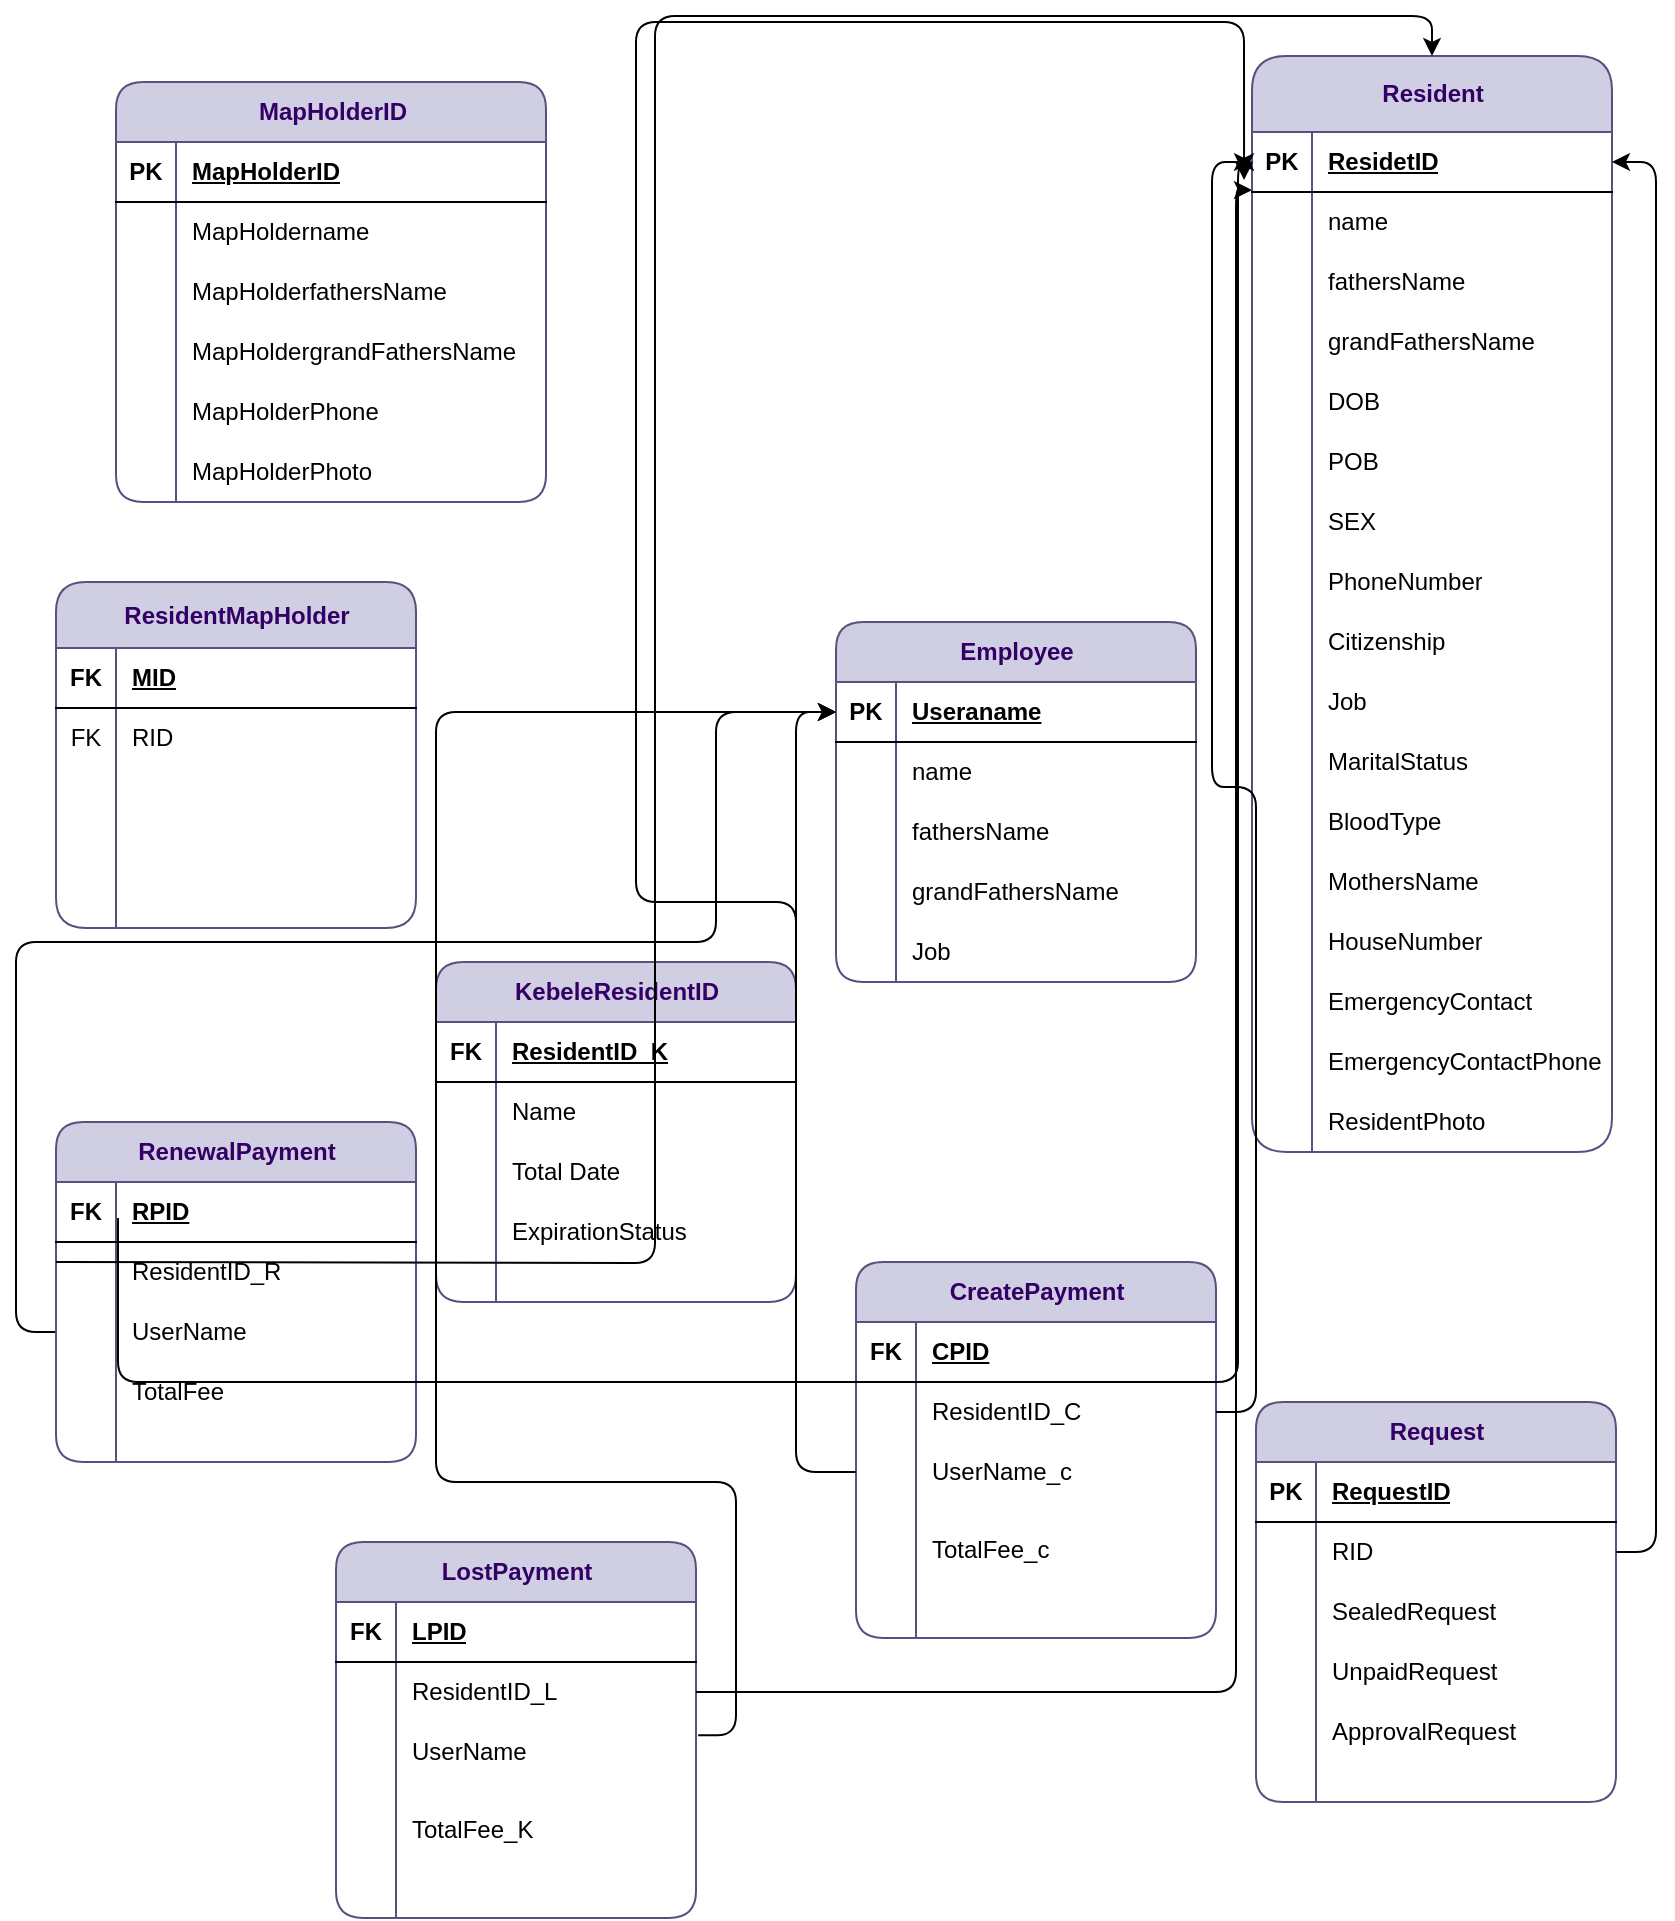 <mxfile version="21.3.6" type="github">
  <diagram name="Page-1" id="idr1a6ENqdIq1djeaAYZ">
    <mxGraphModel dx="2144" dy="522" grid="1" gridSize="10" guides="1" tooltips="1" connect="1" arrows="1" fold="1" page="1" pageScale="1" pageWidth="850" pageHeight="1100" math="0" shadow="0">
      <root>
        <mxCell id="0" />
        <mxCell id="1" parent="0" />
        <mxCell id="Vrc9euXCKkjH1-e3UW8O-17" value="&lt;font color=&quot;#330066&quot;&gt;Resident&lt;/font&gt;" style="shape=table;startSize=38;container=1;collapsible=1;childLayout=tableLayout;fixedRows=1;rowLines=0;fontStyle=1;align=center;resizeLast=1;html=1;fillColor=#d0cee2;strokeColor=#56517e;rounded=1;" vertex="1" parent="1">
          <mxGeometry x="618" y="57" width="180" height="548" as="geometry" />
        </mxCell>
        <mxCell id="Vrc9euXCKkjH1-e3UW8O-18" value="" style="shape=tableRow;horizontal=0;startSize=0;swimlaneHead=0;swimlaneBody=0;fillColor=none;collapsible=0;dropTarget=0;points=[[0,0.5],[1,0.5]];portConstraint=eastwest;top=0;left=0;right=0;bottom=1;rounded=1;" vertex="1" parent="Vrc9euXCKkjH1-e3UW8O-17">
          <mxGeometry y="38" width="180" height="30" as="geometry" />
        </mxCell>
        <mxCell id="Vrc9euXCKkjH1-e3UW8O-19" value="PK" style="shape=partialRectangle;connectable=0;fillColor=none;top=0;left=0;bottom=0;right=0;fontStyle=1;overflow=hidden;whiteSpace=wrap;html=1;rounded=1;" vertex="1" parent="Vrc9euXCKkjH1-e3UW8O-18">
          <mxGeometry width="30" height="30" as="geometry">
            <mxRectangle width="30" height="30" as="alternateBounds" />
          </mxGeometry>
        </mxCell>
        <mxCell id="Vrc9euXCKkjH1-e3UW8O-20" value="ResidetID" style="shape=partialRectangle;connectable=0;fillColor=none;top=0;left=0;bottom=0;right=0;align=left;spacingLeft=6;fontStyle=5;overflow=hidden;whiteSpace=wrap;html=1;rounded=1;" vertex="1" parent="Vrc9euXCKkjH1-e3UW8O-18">
          <mxGeometry x="30" width="150" height="30" as="geometry">
            <mxRectangle width="150" height="30" as="alternateBounds" />
          </mxGeometry>
        </mxCell>
        <mxCell id="Vrc9euXCKkjH1-e3UW8O-21" value="" style="shape=tableRow;horizontal=0;startSize=0;swimlaneHead=0;swimlaneBody=0;fillColor=none;collapsible=0;dropTarget=0;points=[[0,0.5],[1,0.5]];portConstraint=eastwest;top=0;left=0;right=0;bottom=0;rounded=1;" vertex="1" parent="Vrc9euXCKkjH1-e3UW8O-17">
          <mxGeometry y="68" width="180" height="30" as="geometry" />
        </mxCell>
        <mxCell id="Vrc9euXCKkjH1-e3UW8O-22" value="" style="shape=partialRectangle;connectable=0;fillColor=none;top=0;left=0;bottom=0;right=0;editable=1;overflow=hidden;whiteSpace=wrap;html=1;rounded=1;" vertex="1" parent="Vrc9euXCKkjH1-e3UW8O-21">
          <mxGeometry width="30" height="30" as="geometry">
            <mxRectangle width="30" height="30" as="alternateBounds" />
          </mxGeometry>
        </mxCell>
        <mxCell id="Vrc9euXCKkjH1-e3UW8O-23" value="name" style="shape=partialRectangle;connectable=0;fillColor=none;top=0;left=0;bottom=0;right=0;align=left;spacingLeft=6;overflow=hidden;whiteSpace=wrap;html=1;rounded=1;" vertex="1" parent="Vrc9euXCKkjH1-e3UW8O-21">
          <mxGeometry x="30" width="150" height="30" as="geometry">
            <mxRectangle width="150" height="30" as="alternateBounds" />
          </mxGeometry>
        </mxCell>
        <mxCell id="Vrc9euXCKkjH1-e3UW8O-24" value="" style="shape=tableRow;horizontal=0;startSize=0;swimlaneHead=0;swimlaneBody=0;fillColor=none;collapsible=0;dropTarget=0;points=[[0,0.5],[1,0.5]];portConstraint=eastwest;top=0;left=0;right=0;bottom=0;rounded=1;" vertex="1" parent="Vrc9euXCKkjH1-e3UW8O-17">
          <mxGeometry y="98" width="180" height="30" as="geometry" />
        </mxCell>
        <mxCell id="Vrc9euXCKkjH1-e3UW8O-25" value="" style="shape=partialRectangle;connectable=0;fillColor=none;top=0;left=0;bottom=0;right=0;editable=1;overflow=hidden;whiteSpace=wrap;html=1;rounded=1;" vertex="1" parent="Vrc9euXCKkjH1-e3UW8O-24">
          <mxGeometry width="30" height="30" as="geometry">
            <mxRectangle width="30" height="30" as="alternateBounds" />
          </mxGeometry>
        </mxCell>
        <mxCell id="Vrc9euXCKkjH1-e3UW8O-26" value="fathersName" style="shape=partialRectangle;connectable=0;fillColor=none;top=0;left=0;bottom=0;right=0;align=left;spacingLeft=6;overflow=hidden;whiteSpace=wrap;html=1;rounded=1;" vertex="1" parent="Vrc9euXCKkjH1-e3UW8O-24">
          <mxGeometry x="30" width="150" height="30" as="geometry">
            <mxRectangle width="150" height="30" as="alternateBounds" />
          </mxGeometry>
        </mxCell>
        <mxCell id="Vrc9euXCKkjH1-e3UW8O-27" value="" style="shape=tableRow;horizontal=0;startSize=0;swimlaneHead=0;swimlaneBody=0;fillColor=none;collapsible=0;dropTarget=0;points=[[0,0.5],[1,0.5]];portConstraint=eastwest;top=0;left=0;right=0;bottom=0;rounded=1;" vertex="1" parent="Vrc9euXCKkjH1-e3UW8O-17">
          <mxGeometry y="128" width="180" height="30" as="geometry" />
        </mxCell>
        <mxCell id="Vrc9euXCKkjH1-e3UW8O-28" value="" style="shape=partialRectangle;connectable=0;fillColor=none;top=0;left=0;bottom=0;right=0;editable=1;overflow=hidden;whiteSpace=wrap;html=1;rounded=1;" vertex="1" parent="Vrc9euXCKkjH1-e3UW8O-27">
          <mxGeometry width="30" height="30" as="geometry">
            <mxRectangle width="30" height="30" as="alternateBounds" />
          </mxGeometry>
        </mxCell>
        <mxCell id="Vrc9euXCKkjH1-e3UW8O-29" value="grandFathersName" style="shape=partialRectangle;connectable=0;fillColor=none;top=0;left=0;bottom=0;right=0;align=left;spacingLeft=6;overflow=hidden;whiteSpace=wrap;html=1;rounded=1;" vertex="1" parent="Vrc9euXCKkjH1-e3UW8O-27">
          <mxGeometry x="30" width="150" height="30" as="geometry">
            <mxRectangle width="150" height="30" as="alternateBounds" />
          </mxGeometry>
        </mxCell>
        <mxCell id="Vrc9euXCKkjH1-e3UW8O-30" value="" style="shape=tableRow;horizontal=0;startSize=0;swimlaneHead=0;swimlaneBody=0;fillColor=none;collapsible=0;dropTarget=0;points=[[0,0.5],[1,0.5]];portConstraint=eastwest;top=0;left=0;right=0;bottom=0;rounded=1;" vertex="1" parent="Vrc9euXCKkjH1-e3UW8O-17">
          <mxGeometry y="158" width="180" height="30" as="geometry" />
        </mxCell>
        <mxCell id="Vrc9euXCKkjH1-e3UW8O-31" value="" style="shape=partialRectangle;connectable=0;fillColor=none;top=0;left=0;bottom=0;right=0;editable=1;overflow=hidden;whiteSpace=wrap;html=1;rounded=1;" vertex="1" parent="Vrc9euXCKkjH1-e3UW8O-30">
          <mxGeometry width="30" height="30" as="geometry">
            <mxRectangle width="30" height="30" as="alternateBounds" />
          </mxGeometry>
        </mxCell>
        <mxCell id="Vrc9euXCKkjH1-e3UW8O-32" value="DOB" style="shape=partialRectangle;connectable=0;fillColor=none;top=0;left=0;bottom=0;right=0;align=left;spacingLeft=6;overflow=hidden;whiteSpace=wrap;html=1;rounded=1;" vertex="1" parent="Vrc9euXCKkjH1-e3UW8O-30">
          <mxGeometry x="30" width="150" height="30" as="geometry">
            <mxRectangle width="150" height="30" as="alternateBounds" />
          </mxGeometry>
        </mxCell>
        <mxCell id="Vrc9euXCKkjH1-e3UW8O-33" value="" style="shape=tableRow;horizontal=0;startSize=0;swimlaneHead=0;swimlaneBody=0;fillColor=none;collapsible=0;dropTarget=0;points=[[0,0.5],[1,0.5]];portConstraint=eastwest;top=0;left=0;right=0;bottom=0;rounded=1;" vertex="1" parent="Vrc9euXCKkjH1-e3UW8O-17">
          <mxGeometry y="188" width="180" height="30" as="geometry" />
        </mxCell>
        <mxCell id="Vrc9euXCKkjH1-e3UW8O-34" value="" style="shape=partialRectangle;connectable=0;fillColor=none;top=0;left=0;bottom=0;right=0;editable=1;overflow=hidden;whiteSpace=wrap;html=1;rounded=1;" vertex="1" parent="Vrc9euXCKkjH1-e3UW8O-33">
          <mxGeometry width="30" height="30" as="geometry">
            <mxRectangle width="30" height="30" as="alternateBounds" />
          </mxGeometry>
        </mxCell>
        <mxCell id="Vrc9euXCKkjH1-e3UW8O-35" value="POB" style="shape=partialRectangle;connectable=0;fillColor=none;top=0;left=0;bottom=0;right=0;align=left;spacingLeft=6;overflow=hidden;whiteSpace=wrap;html=1;rounded=1;" vertex="1" parent="Vrc9euXCKkjH1-e3UW8O-33">
          <mxGeometry x="30" width="150" height="30" as="geometry">
            <mxRectangle width="150" height="30" as="alternateBounds" />
          </mxGeometry>
        </mxCell>
        <mxCell id="Vrc9euXCKkjH1-e3UW8O-36" value="" style="shape=tableRow;horizontal=0;startSize=0;swimlaneHead=0;swimlaneBody=0;fillColor=none;collapsible=0;dropTarget=0;points=[[0,0.5],[1,0.5]];portConstraint=eastwest;top=0;left=0;right=0;bottom=0;rounded=1;" vertex="1" parent="Vrc9euXCKkjH1-e3UW8O-17">
          <mxGeometry y="218" width="180" height="30" as="geometry" />
        </mxCell>
        <mxCell id="Vrc9euXCKkjH1-e3UW8O-37" value="" style="shape=partialRectangle;connectable=0;fillColor=none;top=0;left=0;bottom=0;right=0;editable=1;overflow=hidden;whiteSpace=wrap;html=1;rounded=1;" vertex="1" parent="Vrc9euXCKkjH1-e3UW8O-36">
          <mxGeometry width="30" height="30" as="geometry">
            <mxRectangle width="30" height="30" as="alternateBounds" />
          </mxGeometry>
        </mxCell>
        <mxCell id="Vrc9euXCKkjH1-e3UW8O-38" value="SEX" style="shape=partialRectangle;connectable=0;fillColor=none;top=0;left=0;bottom=0;right=0;align=left;spacingLeft=6;overflow=hidden;whiteSpace=wrap;html=1;rounded=1;" vertex="1" parent="Vrc9euXCKkjH1-e3UW8O-36">
          <mxGeometry x="30" width="150" height="30" as="geometry">
            <mxRectangle width="150" height="30" as="alternateBounds" />
          </mxGeometry>
        </mxCell>
        <mxCell id="Vrc9euXCKkjH1-e3UW8O-39" value="" style="shape=tableRow;horizontal=0;startSize=0;swimlaneHead=0;swimlaneBody=0;fillColor=none;collapsible=0;dropTarget=0;points=[[0,0.5],[1,0.5]];portConstraint=eastwest;top=0;left=0;right=0;bottom=0;rounded=1;" vertex="1" parent="Vrc9euXCKkjH1-e3UW8O-17">
          <mxGeometry y="248" width="180" height="30" as="geometry" />
        </mxCell>
        <mxCell id="Vrc9euXCKkjH1-e3UW8O-40" value="" style="shape=partialRectangle;connectable=0;fillColor=none;top=0;left=0;bottom=0;right=0;editable=1;overflow=hidden;whiteSpace=wrap;html=1;rounded=1;" vertex="1" parent="Vrc9euXCKkjH1-e3UW8O-39">
          <mxGeometry width="30" height="30" as="geometry">
            <mxRectangle width="30" height="30" as="alternateBounds" />
          </mxGeometry>
        </mxCell>
        <mxCell id="Vrc9euXCKkjH1-e3UW8O-41" value="PhoneNumber" style="shape=partialRectangle;connectable=0;fillColor=none;top=0;left=0;bottom=0;right=0;align=left;spacingLeft=6;overflow=hidden;whiteSpace=wrap;html=1;rounded=1;" vertex="1" parent="Vrc9euXCKkjH1-e3UW8O-39">
          <mxGeometry x="30" width="150" height="30" as="geometry">
            <mxRectangle width="150" height="30" as="alternateBounds" />
          </mxGeometry>
        </mxCell>
        <mxCell id="Vrc9euXCKkjH1-e3UW8O-42" value="" style="shape=tableRow;horizontal=0;startSize=0;swimlaneHead=0;swimlaneBody=0;fillColor=none;collapsible=0;dropTarget=0;points=[[0,0.5],[1,0.5]];portConstraint=eastwest;top=0;left=0;right=0;bottom=0;rounded=1;" vertex="1" parent="Vrc9euXCKkjH1-e3UW8O-17">
          <mxGeometry y="278" width="180" height="30" as="geometry" />
        </mxCell>
        <mxCell id="Vrc9euXCKkjH1-e3UW8O-43" value="" style="shape=partialRectangle;connectable=0;fillColor=none;top=0;left=0;bottom=0;right=0;editable=1;overflow=hidden;whiteSpace=wrap;html=1;rounded=1;" vertex="1" parent="Vrc9euXCKkjH1-e3UW8O-42">
          <mxGeometry width="30" height="30" as="geometry">
            <mxRectangle width="30" height="30" as="alternateBounds" />
          </mxGeometry>
        </mxCell>
        <mxCell id="Vrc9euXCKkjH1-e3UW8O-44" value="Citizenship" style="shape=partialRectangle;connectable=0;fillColor=none;top=0;left=0;bottom=0;right=0;align=left;spacingLeft=6;overflow=hidden;whiteSpace=wrap;html=1;rounded=1;" vertex="1" parent="Vrc9euXCKkjH1-e3UW8O-42">
          <mxGeometry x="30" width="150" height="30" as="geometry">
            <mxRectangle width="150" height="30" as="alternateBounds" />
          </mxGeometry>
        </mxCell>
        <mxCell id="Vrc9euXCKkjH1-e3UW8O-45" value="" style="shape=tableRow;horizontal=0;startSize=0;swimlaneHead=0;swimlaneBody=0;fillColor=none;collapsible=0;dropTarget=0;points=[[0,0.5],[1,0.5]];portConstraint=eastwest;top=0;left=0;right=0;bottom=0;rounded=1;" vertex="1" parent="Vrc9euXCKkjH1-e3UW8O-17">
          <mxGeometry y="308" width="180" height="30" as="geometry" />
        </mxCell>
        <mxCell id="Vrc9euXCKkjH1-e3UW8O-46" value="" style="shape=partialRectangle;connectable=0;fillColor=none;top=0;left=0;bottom=0;right=0;editable=1;overflow=hidden;whiteSpace=wrap;html=1;rounded=1;" vertex="1" parent="Vrc9euXCKkjH1-e3UW8O-45">
          <mxGeometry width="30" height="30" as="geometry">
            <mxRectangle width="30" height="30" as="alternateBounds" />
          </mxGeometry>
        </mxCell>
        <mxCell id="Vrc9euXCKkjH1-e3UW8O-47" value="Job" style="shape=partialRectangle;connectable=0;fillColor=none;top=0;left=0;bottom=0;right=0;align=left;spacingLeft=6;overflow=hidden;whiteSpace=wrap;html=1;rounded=1;" vertex="1" parent="Vrc9euXCKkjH1-e3UW8O-45">
          <mxGeometry x="30" width="150" height="30" as="geometry">
            <mxRectangle width="150" height="30" as="alternateBounds" />
          </mxGeometry>
        </mxCell>
        <mxCell id="Vrc9euXCKkjH1-e3UW8O-48" value="" style="shape=tableRow;horizontal=0;startSize=0;swimlaneHead=0;swimlaneBody=0;fillColor=none;collapsible=0;dropTarget=0;points=[[0,0.5],[1,0.5]];portConstraint=eastwest;top=0;left=0;right=0;bottom=0;rounded=1;" vertex="1" parent="Vrc9euXCKkjH1-e3UW8O-17">
          <mxGeometry y="338" width="180" height="30" as="geometry" />
        </mxCell>
        <mxCell id="Vrc9euXCKkjH1-e3UW8O-49" value="" style="shape=partialRectangle;connectable=0;fillColor=none;top=0;left=0;bottom=0;right=0;editable=1;overflow=hidden;whiteSpace=wrap;html=1;rounded=1;" vertex="1" parent="Vrc9euXCKkjH1-e3UW8O-48">
          <mxGeometry width="30" height="30" as="geometry">
            <mxRectangle width="30" height="30" as="alternateBounds" />
          </mxGeometry>
        </mxCell>
        <mxCell id="Vrc9euXCKkjH1-e3UW8O-50" value="MaritalStatus" style="shape=partialRectangle;connectable=0;fillColor=none;top=0;left=0;bottom=0;right=0;align=left;spacingLeft=6;overflow=hidden;whiteSpace=wrap;html=1;rounded=1;" vertex="1" parent="Vrc9euXCKkjH1-e3UW8O-48">
          <mxGeometry x="30" width="150" height="30" as="geometry">
            <mxRectangle width="150" height="30" as="alternateBounds" />
          </mxGeometry>
        </mxCell>
        <mxCell id="Vrc9euXCKkjH1-e3UW8O-51" value="" style="shape=tableRow;horizontal=0;startSize=0;swimlaneHead=0;swimlaneBody=0;fillColor=none;collapsible=0;dropTarget=0;points=[[0,0.5],[1,0.5]];portConstraint=eastwest;top=0;left=0;right=0;bottom=0;rounded=1;" vertex="1" parent="Vrc9euXCKkjH1-e3UW8O-17">
          <mxGeometry y="368" width="180" height="30" as="geometry" />
        </mxCell>
        <mxCell id="Vrc9euXCKkjH1-e3UW8O-52" value="" style="shape=partialRectangle;connectable=0;fillColor=none;top=0;left=0;bottom=0;right=0;editable=1;overflow=hidden;whiteSpace=wrap;html=1;rounded=1;" vertex="1" parent="Vrc9euXCKkjH1-e3UW8O-51">
          <mxGeometry width="30" height="30" as="geometry">
            <mxRectangle width="30" height="30" as="alternateBounds" />
          </mxGeometry>
        </mxCell>
        <mxCell id="Vrc9euXCKkjH1-e3UW8O-53" value="BloodType" style="shape=partialRectangle;connectable=0;fillColor=none;top=0;left=0;bottom=0;right=0;align=left;spacingLeft=6;overflow=hidden;whiteSpace=wrap;html=1;rounded=1;" vertex="1" parent="Vrc9euXCKkjH1-e3UW8O-51">
          <mxGeometry x="30" width="150" height="30" as="geometry">
            <mxRectangle width="150" height="30" as="alternateBounds" />
          </mxGeometry>
        </mxCell>
        <mxCell id="Vrc9euXCKkjH1-e3UW8O-54" value="" style="shape=tableRow;horizontal=0;startSize=0;swimlaneHead=0;swimlaneBody=0;fillColor=none;collapsible=0;dropTarget=0;points=[[0,0.5],[1,0.5]];portConstraint=eastwest;top=0;left=0;right=0;bottom=0;rounded=1;" vertex="1" parent="Vrc9euXCKkjH1-e3UW8O-17">
          <mxGeometry y="398" width="180" height="30" as="geometry" />
        </mxCell>
        <mxCell id="Vrc9euXCKkjH1-e3UW8O-55" value="" style="shape=partialRectangle;connectable=0;fillColor=none;top=0;left=0;bottom=0;right=0;editable=1;overflow=hidden;whiteSpace=wrap;html=1;rounded=1;" vertex="1" parent="Vrc9euXCKkjH1-e3UW8O-54">
          <mxGeometry width="30" height="30" as="geometry">
            <mxRectangle width="30" height="30" as="alternateBounds" />
          </mxGeometry>
        </mxCell>
        <mxCell id="Vrc9euXCKkjH1-e3UW8O-56" value="MothersName" style="shape=partialRectangle;connectable=0;fillColor=none;top=0;left=0;bottom=0;right=0;align=left;spacingLeft=6;overflow=hidden;whiteSpace=wrap;html=1;rounded=1;" vertex="1" parent="Vrc9euXCKkjH1-e3UW8O-54">
          <mxGeometry x="30" width="150" height="30" as="geometry">
            <mxRectangle width="150" height="30" as="alternateBounds" />
          </mxGeometry>
        </mxCell>
        <mxCell id="Vrc9euXCKkjH1-e3UW8O-57" value="" style="shape=tableRow;horizontal=0;startSize=0;swimlaneHead=0;swimlaneBody=0;fillColor=none;collapsible=0;dropTarget=0;points=[[0,0.5],[1,0.5]];portConstraint=eastwest;top=0;left=0;right=0;bottom=0;rounded=1;" vertex="1" parent="Vrc9euXCKkjH1-e3UW8O-17">
          <mxGeometry y="428" width="180" height="30" as="geometry" />
        </mxCell>
        <mxCell id="Vrc9euXCKkjH1-e3UW8O-58" value="" style="shape=partialRectangle;connectable=0;fillColor=none;top=0;left=0;bottom=0;right=0;editable=1;overflow=hidden;whiteSpace=wrap;html=1;rounded=1;" vertex="1" parent="Vrc9euXCKkjH1-e3UW8O-57">
          <mxGeometry width="30" height="30" as="geometry">
            <mxRectangle width="30" height="30" as="alternateBounds" />
          </mxGeometry>
        </mxCell>
        <mxCell id="Vrc9euXCKkjH1-e3UW8O-59" value="HouseNumber" style="shape=partialRectangle;connectable=0;fillColor=none;top=0;left=0;bottom=0;right=0;align=left;spacingLeft=6;overflow=hidden;whiteSpace=wrap;html=1;rounded=1;" vertex="1" parent="Vrc9euXCKkjH1-e3UW8O-57">
          <mxGeometry x="30" width="150" height="30" as="geometry">
            <mxRectangle width="150" height="30" as="alternateBounds" />
          </mxGeometry>
        </mxCell>
        <mxCell id="Vrc9euXCKkjH1-e3UW8O-60" value="" style="shape=tableRow;horizontal=0;startSize=0;swimlaneHead=0;swimlaneBody=0;fillColor=none;collapsible=0;dropTarget=0;points=[[0,0.5],[1,0.5]];portConstraint=eastwest;top=0;left=0;right=0;bottom=0;rounded=1;" vertex="1" parent="Vrc9euXCKkjH1-e3UW8O-17">
          <mxGeometry y="458" width="180" height="30" as="geometry" />
        </mxCell>
        <mxCell id="Vrc9euXCKkjH1-e3UW8O-61" value="" style="shape=partialRectangle;connectable=0;fillColor=none;top=0;left=0;bottom=0;right=0;editable=1;overflow=hidden;whiteSpace=wrap;html=1;rounded=1;" vertex="1" parent="Vrc9euXCKkjH1-e3UW8O-60">
          <mxGeometry width="30" height="30" as="geometry">
            <mxRectangle width="30" height="30" as="alternateBounds" />
          </mxGeometry>
        </mxCell>
        <mxCell id="Vrc9euXCKkjH1-e3UW8O-62" value="EmergencyContact" style="shape=partialRectangle;connectable=0;fillColor=none;top=0;left=0;bottom=0;right=0;align=left;spacingLeft=6;overflow=hidden;whiteSpace=wrap;html=1;rounded=1;" vertex="1" parent="Vrc9euXCKkjH1-e3UW8O-60">
          <mxGeometry x="30" width="150" height="30" as="geometry">
            <mxRectangle width="150" height="30" as="alternateBounds" />
          </mxGeometry>
        </mxCell>
        <mxCell id="Vrc9euXCKkjH1-e3UW8O-63" value="" style="shape=tableRow;horizontal=0;startSize=0;swimlaneHead=0;swimlaneBody=0;fillColor=none;collapsible=0;dropTarget=0;points=[[0,0.5],[1,0.5]];portConstraint=eastwest;top=0;left=0;right=0;bottom=0;rounded=1;" vertex="1" parent="Vrc9euXCKkjH1-e3UW8O-17">
          <mxGeometry y="488" width="180" height="30" as="geometry" />
        </mxCell>
        <mxCell id="Vrc9euXCKkjH1-e3UW8O-64" value="" style="shape=partialRectangle;connectable=0;fillColor=none;top=0;left=0;bottom=0;right=0;editable=1;overflow=hidden;whiteSpace=wrap;html=1;rounded=1;" vertex="1" parent="Vrc9euXCKkjH1-e3UW8O-63">
          <mxGeometry width="30" height="30" as="geometry">
            <mxRectangle width="30" height="30" as="alternateBounds" />
          </mxGeometry>
        </mxCell>
        <mxCell id="Vrc9euXCKkjH1-e3UW8O-65" value="EmergencyContactPhone" style="shape=partialRectangle;connectable=0;fillColor=none;top=0;left=0;bottom=0;right=0;align=left;spacingLeft=6;overflow=hidden;whiteSpace=wrap;html=1;rounded=1;" vertex="1" parent="Vrc9euXCKkjH1-e3UW8O-63">
          <mxGeometry x="30" width="150" height="30" as="geometry">
            <mxRectangle width="150" height="30" as="alternateBounds" />
          </mxGeometry>
        </mxCell>
        <mxCell id="Vrc9euXCKkjH1-e3UW8O-66" value="" style="shape=tableRow;horizontal=0;startSize=0;swimlaneHead=0;swimlaneBody=0;fillColor=none;collapsible=0;dropTarget=0;points=[[0,0.5],[1,0.5]];portConstraint=eastwest;top=0;left=0;right=0;bottom=0;rounded=1;" vertex="1" parent="Vrc9euXCKkjH1-e3UW8O-17">
          <mxGeometry y="518" width="180" height="30" as="geometry" />
        </mxCell>
        <mxCell id="Vrc9euXCKkjH1-e3UW8O-67" value="" style="shape=partialRectangle;connectable=0;fillColor=none;top=0;left=0;bottom=0;right=0;editable=1;overflow=hidden;whiteSpace=wrap;html=1;rounded=1;" vertex="1" parent="Vrc9euXCKkjH1-e3UW8O-66">
          <mxGeometry width="30" height="30" as="geometry">
            <mxRectangle width="30" height="30" as="alternateBounds" />
          </mxGeometry>
        </mxCell>
        <mxCell id="Vrc9euXCKkjH1-e3UW8O-68" value="ResidentPhoto" style="shape=partialRectangle;connectable=0;fillColor=none;top=0;left=0;bottom=0;right=0;align=left;spacingLeft=6;overflow=hidden;whiteSpace=wrap;html=1;rounded=1;" vertex="1" parent="Vrc9euXCKkjH1-e3UW8O-66">
          <mxGeometry x="30" width="150" height="30" as="geometry">
            <mxRectangle width="150" height="30" as="alternateBounds" />
          </mxGeometry>
        </mxCell>
        <mxCell id="Vrc9euXCKkjH1-e3UW8O-216" style="edgeStyle=orthogonalEdgeStyle;rounded=1;orthogonalLoop=1;jettySize=auto;html=1;exitX=0;exitY=0.5;exitDx=0;exitDy=0;entryX=0;entryY=0.5;entryDx=0;entryDy=0;" edge="1" parent="1" source="Vrc9euXCKkjH1-e3UW8O-156" target="Vrc9euXCKkjH1-e3UW8O-118">
          <mxGeometry relative="1" as="geometry">
            <mxPoint x="350" y="390" as="targetPoint" />
            <Array as="points">
              <mxPoint y="695" />
              <mxPoint y="500" />
              <mxPoint x="350" y="500" />
              <mxPoint x="350" y="385" />
            </Array>
          </mxGeometry>
        </mxCell>
        <mxCell id="Vrc9euXCKkjH1-e3UW8O-82" value="&lt;font color=&quot;#330066&quot;&gt;MapHolderID&lt;/font&gt;" style="shape=table;startSize=30;container=1;collapsible=1;childLayout=tableLayout;fixedRows=1;rowLines=0;fontStyle=1;align=center;resizeLast=1;html=1;fillColor=#d0cee2;strokeColor=#56517e;rounded=1;" vertex="1" parent="1">
          <mxGeometry x="50" y="70" width="215" height="210" as="geometry" />
        </mxCell>
        <mxCell id="Vrc9euXCKkjH1-e3UW8O-83" value="" style="shape=tableRow;horizontal=0;startSize=0;swimlaneHead=0;swimlaneBody=0;fillColor=none;collapsible=0;dropTarget=0;points=[[0,0.5],[1,0.5]];portConstraint=eastwest;top=0;left=0;right=0;bottom=1;rounded=1;" vertex="1" parent="Vrc9euXCKkjH1-e3UW8O-82">
          <mxGeometry y="30" width="215" height="30" as="geometry" />
        </mxCell>
        <mxCell id="Vrc9euXCKkjH1-e3UW8O-84" value="PK" style="shape=partialRectangle;connectable=0;fillColor=none;top=0;left=0;bottom=0;right=0;fontStyle=1;overflow=hidden;whiteSpace=wrap;html=1;rounded=1;" vertex="1" parent="Vrc9euXCKkjH1-e3UW8O-83">
          <mxGeometry width="30" height="30" as="geometry">
            <mxRectangle width="30" height="30" as="alternateBounds" />
          </mxGeometry>
        </mxCell>
        <mxCell id="Vrc9euXCKkjH1-e3UW8O-85" value="MapHolderID" style="shape=partialRectangle;connectable=0;fillColor=none;top=0;left=0;bottom=0;right=0;align=left;spacingLeft=6;fontStyle=5;overflow=hidden;whiteSpace=wrap;html=1;rounded=1;" vertex="1" parent="Vrc9euXCKkjH1-e3UW8O-83">
          <mxGeometry x="30" width="185" height="30" as="geometry">
            <mxRectangle width="185" height="30" as="alternateBounds" />
          </mxGeometry>
        </mxCell>
        <mxCell id="Vrc9euXCKkjH1-e3UW8O-86" value="" style="shape=tableRow;horizontal=0;startSize=0;swimlaneHead=0;swimlaneBody=0;fillColor=none;collapsible=0;dropTarget=0;points=[[0,0.5],[1,0.5]];portConstraint=eastwest;top=0;left=0;right=0;bottom=0;rounded=1;" vertex="1" parent="Vrc9euXCKkjH1-e3UW8O-82">
          <mxGeometry y="60" width="215" height="30" as="geometry" />
        </mxCell>
        <mxCell id="Vrc9euXCKkjH1-e3UW8O-87" value="" style="shape=partialRectangle;connectable=0;fillColor=none;top=0;left=0;bottom=0;right=0;editable=1;overflow=hidden;whiteSpace=wrap;html=1;rounded=1;" vertex="1" parent="Vrc9euXCKkjH1-e3UW8O-86">
          <mxGeometry width="30" height="30" as="geometry">
            <mxRectangle width="30" height="30" as="alternateBounds" />
          </mxGeometry>
        </mxCell>
        <mxCell id="Vrc9euXCKkjH1-e3UW8O-88" value="MapHoldername" style="shape=partialRectangle;connectable=0;fillColor=none;top=0;left=0;bottom=0;right=0;align=left;spacingLeft=6;overflow=hidden;whiteSpace=wrap;html=1;rounded=1;" vertex="1" parent="Vrc9euXCKkjH1-e3UW8O-86">
          <mxGeometry x="30" width="185" height="30" as="geometry">
            <mxRectangle width="185" height="30" as="alternateBounds" />
          </mxGeometry>
        </mxCell>
        <mxCell id="Vrc9euXCKkjH1-e3UW8O-89" value="" style="shape=tableRow;horizontal=0;startSize=0;swimlaneHead=0;swimlaneBody=0;fillColor=none;collapsible=0;dropTarget=0;points=[[0,0.5],[1,0.5]];portConstraint=eastwest;top=0;left=0;right=0;bottom=0;rounded=1;" vertex="1" parent="Vrc9euXCKkjH1-e3UW8O-82">
          <mxGeometry y="90" width="215" height="30" as="geometry" />
        </mxCell>
        <mxCell id="Vrc9euXCKkjH1-e3UW8O-90" value="" style="shape=partialRectangle;connectable=0;fillColor=none;top=0;left=0;bottom=0;right=0;editable=1;overflow=hidden;whiteSpace=wrap;html=1;rounded=1;" vertex="1" parent="Vrc9euXCKkjH1-e3UW8O-89">
          <mxGeometry width="30" height="30" as="geometry">
            <mxRectangle width="30" height="30" as="alternateBounds" />
          </mxGeometry>
        </mxCell>
        <mxCell id="Vrc9euXCKkjH1-e3UW8O-91" value="MapHolderfathersName" style="shape=partialRectangle;connectable=0;fillColor=none;top=0;left=0;bottom=0;right=0;align=left;spacingLeft=6;overflow=hidden;whiteSpace=wrap;html=1;rounded=1;" vertex="1" parent="Vrc9euXCKkjH1-e3UW8O-89">
          <mxGeometry x="30" width="185" height="30" as="geometry">
            <mxRectangle width="185" height="30" as="alternateBounds" />
          </mxGeometry>
        </mxCell>
        <mxCell id="Vrc9euXCKkjH1-e3UW8O-92" value="" style="shape=tableRow;horizontal=0;startSize=0;swimlaneHead=0;swimlaneBody=0;fillColor=none;collapsible=0;dropTarget=0;points=[[0,0.5],[1,0.5]];portConstraint=eastwest;top=0;left=0;right=0;bottom=0;rounded=1;" vertex="1" parent="Vrc9euXCKkjH1-e3UW8O-82">
          <mxGeometry y="120" width="215" height="30" as="geometry" />
        </mxCell>
        <mxCell id="Vrc9euXCKkjH1-e3UW8O-93" value="" style="shape=partialRectangle;connectable=0;fillColor=none;top=0;left=0;bottom=0;right=0;editable=1;overflow=hidden;whiteSpace=wrap;html=1;rounded=1;" vertex="1" parent="Vrc9euXCKkjH1-e3UW8O-92">
          <mxGeometry width="30" height="30" as="geometry">
            <mxRectangle width="30" height="30" as="alternateBounds" />
          </mxGeometry>
        </mxCell>
        <mxCell id="Vrc9euXCKkjH1-e3UW8O-94" value="MapHoldergrandFathersName" style="shape=partialRectangle;connectable=0;fillColor=none;top=0;left=0;bottom=0;right=0;align=left;spacingLeft=6;overflow=hidden;whiteSpace=wrap;html=1;rounded=1;" vertex="1" parent="Vrc9euXCKkjH1-e3UW8O-92">
          <mxGeometry x="30" width="185" height="30" as="geometry">
            <mxRectangle width="185" height="30" as="alternateBounds" />
          </mxGeometry>
        </mxCell>
        <mxCell id="Vrc9euXCKkjH1-e3UW8O-95" value="" style="shape=tableRow;horizontal=0;startSize=0;swimlaneHead=0;swimlaneBody=0;fillColor=none;collapsible=0;dropTarget=0;points=[[0,0.5],[1,0.5]];portConstraint=eastwest;top=0;left=0;right=0;bottom=0;rounded=1;" vertex="1" parent="Vrc9euXCKkjH1-e3UW8O-82">
          <mxGeometry y="150" width="215" height="30" as="geometry" />
        </mxCell>
        <mxCell id="Vrc9euXCKkjH1-e3UW8O-96" value="" style="shape=partialRectangle;connectable=0;fillColor=none;top=0;left=0;bottom=0;right=0;editable=1;overflow=hidden;whiteSpace=wrap;html=1;rounded=1;" vertex="1" parent="Vrc9euXCKkjH1-e3UW8O-95">
          <mxGeometry width="30" height="30" as="geometry">
            <mxRectangle width="30" height="30" as="alternateBounds" />
          </mxGeometry>
        </mxCell>
        <mxCell id="Vrc9euXCKkjH1-e3UW8O-97" value="MapHolderPhone" style="shape=partialRectangle;connectable=0;fillColor=none;top=0;left=0;bottom=0;right=0;align=left;spacingLeft=6;overflow=hidden;whiteSpace=wrap;html=1;rounded=1;" vertex="1" parent="Vrc9euXCKkjH1-e3UW8O-95">
          <mxGeometry x="30" width="185" height="30" as="geometry">
            <mxRectangle width="185" height="30" as="alternateBounds" />
          </mxGeometry>
        </mxCell>
        <mxCell id="Vrc9euXCKkjH1-e3UW8O-98" value="" style="shape=tableRow;horizontal=0;startSize=0;swimlaneHead=0;swimlaneBody=0;fillColor=none;collapsible=0;dropTarget=0;points=[[0,0.5],[1,0.5]];portConstraint=eastwest;top=0;left=0;right=0;bottom=0;rounded=1;" vertex="1" parent="Vrc9euXCKkjH1-e3UW8O-82">
          <mxGeometry y="180" width="215" height="30" as="geometry" />
        </mxCell>
        <mxCell id="Vrc9euXCKkjH1-e3UW8O-99" value="" style="shape=partialRectangle;connectable=0;fillColor=none;top=0;left=0;bottom=0;right=0;editable=1;overflow=hidden;whiteSpace=wrap;html=1;rounded=1;" vertex="1" parent="Vrc9euXCKkjH1-e3UW8O-98">
          <mxGeometry width="30" height="30" as="geometry">
            <mxRectangle width="30" height="30" as="alternateBounds" />
          </mxGeometry>
        </mxCell>
        <mxCell id="Vrc9euXCKkjH1-e3UW8O-100" value="MapHolderPhoto" style="shape=partialRectangle;connectable=0;fillColor=none;top=0;left=0;bottom=0;right=0;align=left;spacingLeft=6;overflow=hidden;whiteSpace=wrap;html=1;rounded=1;" vertex="1" parent="Vrc9euXCKkjH1-e3UW8O-98">
          <mxGeometry x="30" width="185" height="30" as="geometry">
            <mxRectangle width="185" height="30" as="alternateBounds" />
          </mxGeometry>
        </mxCell>
        <mxCell id="Vrc9euXCKkjH1-e3UW8O-101" value="&lt;font color=&quot;#330066&quot;&gt;ResidentMapHolder&lt;/font&gt;" style="shape=table;startSize=33;container=1;collapsible=1;childLayout=tableLayout;fixedRows=1;rowLines=0;fontStyle=1;align=center;resizeLast=1;html=1;fillColor=#d0cee2;strokeColor=#56517e;rounded=1;" vertex="1" parent="1">
          <mxGeometry x="20" y="320" width="180" height="173" as="geometry" />
        </mxCell>
        <mxCell id="Vrc9euXCKkjH1-e3UW8O-102" value="" style="shape=tableRow;horizontal=0;startSize=0;swimlaneHead=0;swimlaneBody=0;fillColor=none;collapsible=0;dropTarget=0;points=[[0,0.5],[1,0.5]];portConstraint=eastwest;top=0;left=0;right=0;bottom=1;rounded=1;" vertex="1" parent="Vrc9euXCKkjH1-e3UW8O-101">
          <mxGeometry y="33" width="180" height="30" as="geometry" />
        </mxCell>
        <mxCell id="Vrc9euXCKkjH1-e3UW8O-103" value="FK" style="shape=partialRectangle;connectable=0;fillColor=none;top=0;left=0;bottom=0;right=0;fontStyle=1;overflow=hidden;whiteSpace=wrap;html=1;rounded=1;" vertex="1" parent="Vrc9euXCKkjH1-e3UW8O-102">
          <mxGeometry width="30" height="30" as="geometry">
            <mxRectangle width="30" height="30" as="alternateBounds" />
          </mxGeometry>
        </mxCell>
        <mxCell id="Vrc9euXCKkjH1-e3UW8O-104" value="MID" style="shape=partialRectangle;connectable=0;fillColor=none;top=0;left=0;bottom=0;right=0;align=left;spacingLeft=6;fontStyle=5;overflow=hidden;whiteSpace=wrap;html=1;rounded=1;" vertex="1" parent="Vrc9euXCKkjH1-e3UW8O-102">
          <mxGeometry x="30" width="150" height="30" as="geometry">
            <mxRectangle width="150" height="30" as="alternateBounds" />
          </mxGeometry>
        </mxCell>
        <mxCell id="Vrc9euXCKkjH1-e3UW8O-105" value="" style="shape=tableRow;horizontal=0;startSize=0;swimlaneHead=0;swimlaneBody=0;fillColor=none;collapsible=0;dropTarget=0;points=[[0,0.5],[1,0.5]];portConstraint=eastwest;top=0;left=0;right=0;bottom=0;rounded=1;" vertex="1" parent="Vrc9euXCKkjH1-e3UW8O-101">
          <mxGeometry y="63" width="180" height="30" as="geometry" />
        </mxCell>
        <mxCell id="Vrc9euXCKkjH1-e3UW8O-106" value="FK" style="shape=partialRectangle;connectable=0;fillColor=none;top=0;left=0;bottom=0;right=0;editable=1;overflow=hidden;whiteSpace=wrap;html=1;rounded=1;" vertex="1" parent="Vrc9euXCKkjH1-e3UW8O-105">
          <mxGeometry width="30" height="30" as="geometry">
            <mxRectangle width="30" height="30" as="alternateBounds" />
          </mxGeometry>
        </mxCell>
        <mxCell id="Vrc9euXCKkjH1-e3UW8O-107" value="RID" style="shape=partialRectangle;connectable=0;fillColor=none;top=0;left=0;bottom=0;right=0;align=left;spacingLeft=6;overflow=hidden;whiteSpace=wrap;html=1;rounded=1;" vertex="1" parent="Vrc9euXCKkjH1-e3UW8O-105">
          <mxGeometry x="30" width="150" height="30" as="geometry">
            <mxRectangle width="150" height="30" as="alternateBounds" />
          </mxGeometry>
        </mxCell>
        <mxCell id="Vrc9euXCKkjH1-e3UW8O-108" value="" style="shape=tableRow;horizontal=0;startSize=0;swimlaneHead=0;swimlaneBody=0;fillColor=none;collapsible=0;dropTarget=0;points=[[0,0.5],[1,0.5]];portConstraint=eastwest;top=0;left=0;right=0;bottom=0;rounded=1;" vertex="1" parent="Vrc9euXCKkjH1-e3UW8O-101">
          <mxGeometry y="93" width="180" height="30" as="geometry" />
        </mxCell>
        <mxCell id="Vrc9euXCKkjH1-e3UW8O-109" value="" style="shape=partialRectangle;connectable=0;fillColor=none;top=0;left=0;bottom=0;right=0;editable=1;overflow=hidden;whiteSpace=wrap;html=1;rounded=1;" vertex="1" parent="Vrc9euXCKkjH1-e3UW8O-108">
          <mxGeometry width="30" height="30" as="geometry">
            <mxRectangle width="30" height="30" as="alternateBounds" />
          </mxGeometry>
        </mxCell>
        <mxCell id="Vrc9euXCKkjH1-e3UW8O-110" value="" style="shape=partialRectangle;connectable=0;fillColor=none;top=0;left=0;bottom=0;right=0;align=left;spacingLeft=6;overflow=hidden;whiteSpace=wrap;html=1;rounded=1;" vertex="1" parent="Vrc9euXCKkjH1-e3UW8O-108">
          <mxGeometry x="30" width="150" height="30" as="geometry">
            <mxRectangle width="150" height="30" as="alternateBounds" />
          </mxGeometry>
        </mxCell>
        <mxCell id="Vrc9euXCKkjH1-e3UW8O-111" value="" style="shape=tableRow;horizontal=0;startSize=0;swimlaneHead=0;swimlaneBody=0;fillColor=none;collapsible=0;dropTarget=0;points=[[0,0.5],[1,0.5]];portConstraint=eastwest;top=0;left=0;right=0;bottom=0;rounded=1;" vertex="1" parent="Vrc9euXCKkjH1-e3UW8O-101">
          <mxGeometry y="123" width="180" height="30" as="geometry" />
        </mxCell>
        <mxCell id="Vrc9euXCKkjH1-e3UW8O-112" value="" style="shape=partialRectangle;connectable=0;fillColor=none;top=0;left=0;bottom=0;right=0;editable=1;overflow=hidden;whiteSpace=wrap;html=1;rounded=1;" vertex="1" parent="Vrc9euXCKkjH1-e3UW8O-111">
          <mxGeometry width="30" height="30" as="geometry">
            <mxRectangle width="30" height="30" as="alternateBounds" />
          </mxGeometry>
        </mxCell>
        <mxCell id="Vrc9euXCKkjH1-e3UW8O-113" value="" style="shape=partialRectangle;connectable=0;fillColor=none;top=0;left=0;bottom=0;right=0;align=left;spacingLeft=6;overflow=hidden;whiteSpace=wrap;html=1;rounded=1;" vertex="1" parent="Vrc9euXCKkjH1-e3UW8O-111">
          <mxGeometry x="30" width="150" height="30" as="geometry">
            <mxRectangle width="150" height="30" as="alternateBounds" />
          </mxGeometry>
        </mxCell>
        <mxCell id="Vrc9euXCKkjH1-e3UW8O-114" value="" style="shape=tableRow;horizontal=0;startSize=0;swimlaneHead=0;swimlaneBody=0;fillColor=none;collapsible=0;dropTarget=0;points=[[0,0.5],[1,0.5]];portConstraint=eastwest;top=0;left=0;right=0;bottom=0;rounded=1;" vertex="1" parent="Vrc9euXCKkjH1-e3UW8O-101">
          <mxGeometry y="153" width="180" height="20" as="geometry" />
        </mxCell>
        <mxCell id="Vrc9euXCKkjH1-e3UW8O-115" value="" style="shape=partialRectangle;connectable=0;fillColor=none;top=0;left=0;bottom=0;right=0;editable=1;overflow=hidden;whiteSpace=wrap;html=1;rounded=1;" vertex="1" parent="Vrc9euXCKkjH1-e3UW8O-114">
          <mxGeometry width="30" height="20" as="geometry">
            <mxRectangle width="30" height="20" as="alternateBounds" />
          </mxGeometry>
        </mxCell>
        <mxCell id="Vrc9euXCKkjH1-e3UW8O-116" value="" style="shape=partialRectangle;connectable=0;fillColor=none;top=0;left=0;bottom=0;right=0;align=left;spacingLeft=6;overflow=hidden;whiteSpace=wrap;html=1;rounded=1;" vertex="1" parent="Vrc9euXCKkjH1-e3UW8O-114">
          <mxGeometry x="30" width="150" height="20" as="geometry">
            <mxRectangle width="150" height="20" as="alternateBounds" />
          </mxGeometry>
        </mxCell>
        <mxCell id="Vrc9euXCKkjH1-e3UW8O-117" value="&lt;font color=&quot;#330066&quot;&gt;Employee&lt;/font&gt;" style="shape=table;startSize=30;container=1;collapsible=1;childLayout=tableLayout;fixedRows=1;rowLines=0;fontStyle=1;align=center;resizeLast=1;html=1;fillColor=#d0cee2;strokeColor=#56517e;rounded=1;" vertex="1" parent="1">
          <mxGeometry x="410" y="340" width="180" height="180" as="geometry" />
        </mxCell>
        <mxCell id="Vrc9euXCKkjH1-e3UW8O-118" value="" style="shape=tableRow;horizontal=0;startSize=0;swimlaneHead=0;swimlaneBody=0;fillColor=none;collapsible=0;dropTarget=0;points=[[0,0.5],[1,0.5]];portConstraint=eastwest;top=0;left=0;right=0;bottom=1;rounded=1;" vertex="1" parent="Vrc9euXCKkjH1-e3UW8O-117">
          <mxGeometry y="30" width="180" height="30" as="geometry" />
        </mxCell>
        <mxCell id="Vrc9euXCKkjH1-e3UW8O-119" value="PK" style="shape=partialRectangle;connectable=0;fillColor=none;top=0;left=0;bottom=0;right=0;fontStyle=1;overflow=hidden;whiteSpace=wrap;html=1;rounded=1;" vertex="1" parent="Vrc9euXCKkjH1-e3UW8O-118">
          <mxGeometry width="30" height="30" as="geometry">
            <mxRectangle width="30" height="30" as="alternateBounds" />
          </mxGeometry>
        </mxCell>
        <mxCell id="Vrc9euXCKkjH1-e3UW8O-120" value="Useraname" style="shape=partialRectangle;connectable=0;fillColor=none;top=0;left=0;bottom=0;right=0;align=left;spacingLeft=6;fontStyle=5;overflow=hidden;whiteSpace=wrap;html=1;rounded=1;" vertex="1" parent="Vrc9euXCKkjH1-e3UW8O-118">
          <mxGeometry x="30" width="150" height="30" as="geometry">
            <mxRectangle width="150" height="30" as="alternateBounds" />
          </mxGeometry>
        </mxCell>
        <mxCell id="Vrc9euXCKkjH1-e3UW8O-121" value="" style="shape=tableRow;horizontal=0;startSize=0;swimlaneHead=0;swimlaneBody=0;fillColor=none;collapsible=0;dropTarget=0;points=[[0,0.5],[1,0.5]];portConstraint=eastwest;top=0;left=0;right=0;bottom=0;rounded=1;" vertex="1" parent="Vrc9euXCKkjH1-e3UW8O-117">
          <mxGeometry y="60" width="180" height="30" as="geometry" />
        </mxCell>
        <mxCell id="Vrc9euXCKkjH1-e3UW8O-122" value="" style="shape=partialRectangle;connectable=0;fillColor=none;top=0;left=0;bottom=0;right=0;editable=1;overflow=hidden;whiteSpace=wrap;html=1;rounded=1;" vertex="1" parent="Vrc9euXCKkjH1-e3UW8O-121">
          <mxGeometry width="30" height="30" as="geometry">
            <mxRectangle width="30" height="30" as="alternateBounds" />
          </mxGeometry>
        </mxCell>
        <mxCell id="Vrc9euXCKkjH1-e3UW8O-123" value="name" style="shape=partialRectangle;connectable=0;fillColor=none;top=0;left=0;bottom=0;right=0;align=left;spacingLeft=6;overflow=hidden;whiteSpace=wrap;html=1;rounded=1;" vertex="1" parent="Vrc9euXCKkjH1-e3UW8O-121">
          <mxGeometry x="30" width="150" height="30" as="geometry">
            <mxRectangle width="150" height="30" as="alternateBounds" />
          </mxGeometry>
        </mxCell>
        <mxCell id="Vrc9euXCKkjH1-e3UW8O-124" value="" style="shape=tableRow;horizontal=0;startSize=0;swimlaneHead=0;swimlaneBody=0;fillColor=none;collapsible=0;dropTarget=0;points=[[0,0.5],[1,0.5]];portConstraint=eastwest;top=0;left=0;right=0;bottom=0;rounded=1;" vertex="1" parent="Vrc9euXCKkjH1-e3UW8O-117">
          <mxGeometry y="90" width="180" height="30" as="geometry" />
        </mxCell>
        <mxCell id="Vrc9euXCKkjH1-e3UW8O-125" value="" style="shape=partialRectangle;connectable=0;fillColor=none;top=0;left=0;bottom=0;right=0;editable=1;overflow=hidden;whiteSpace=wrap;html=1;rounded=1;" vertex="1" parent="Vrc9euXCKkjH1-e3UW8O-124">
          <mxGeometry width="30" height="30" as="geometry">
            <mxRectangle width="30" height="30" as="alternateBounds" />
          </mxGeometry>
        </mxCell>
        <mxCell id="Vrc9euXCKkjH1-e3UW8O-126" value="fathersName" style="shape=partialRectangle;connectable=0;fillColor=none;top=0;left=0;bottom=0;right=0;align=left;spacingLeft=6;overflow=hidden;whiteSpace=wrap;html=1;rounded=1;" vertex="1" parent="Vrc9euXCKkjH1-e3UW8O-124">
          <mxGeometry x="30" width="150" height="30" as="geometry">
            <mxRectangle width="150" height="30" as="alternateBounds" />
          </mxGeometry>
        </mxCell>
        <mxCell id="Vrc9euXCKkjH1-e3UW8O-127" value="" style="shape=tableRow;horizontal=0;startSize=0;swimlaneHead=0;swimlaneBody=0;fillColor=none;collapsible=0;dropTarget=0;points=[[0,0.5],[1,0.5]];portConstraint=eastwest;top=0;left=0;right=0;bottom=0;rounded=1;" vertex="1" parent="Vrc9euXCKkjH1-e3UW8O-117">
          <mxGeometry y="120" width="180" height="30" as="geometry" />
        </mxCell>
        <mxCell id="Vrc9euXCKkjH1-e3UW8O-128" value="" style="shape=partialRectangle;connectable=0;fillColor=none;top=0;left=0;bottom=0;right=0;editable=1;overflow=hidden;whiteSpace=wrap;html=1;rounded=1;" vertex="1" parent="Vrc9euXCKkjH1-e3UW8O-127">
          <mxGeometry width="30" height="30" as="geometry">
            <mxRectangle width="30" height="30" as="alternateBounds" />
          </mxGeometry>
        </mxCell>
        <mxCell id="Vrc9euXCKkjH1-e3UW8O-129" value="grandFathersName" style="shape=partialRectangle;connectable=0;fillColor=none;top=0;left=0;bottom=0;right=0;align=left;spacingLeft=6;overflow=hidden;whiteSpace=wrap;html=1;rounded=1;" vertex="1" parent="Vrc9euXCKkjH1-e3UW8O-127">
          <mxGeometry x="30" width="150" height="30" as="geometry">
            <mxRectangle width="150" height="30" as="alternateBounds" />
          </mxGeometry>
        </mxCell>
        <mxCell id="Vrc9euXCKkjH1-e3UW8O-130" value="" style="shape=tableRow;horizontal=0;startSize=0;swimlaneHead=0;swimlaneBody=0;fillColor=none;collapsible=0;dropTarget=0;points=[[0,0.5],[1,0.5]];portConstraint=eastwest;top=0;left=0;right=0;bottom=0;rounded=1;" vertex="1" parent="Vrc9euXCKkjH1-e3UW8O-117">
          <mxGeometry y="150" width="180" height="30" as="geometry" />
        </mxCell>
        <mxCell id="Vrc9euXCKkjH1-e3UW8O-131" value="" style="shape=partialRectangle;connectable=0;fillColor=none;top=0;left=0;bottom=0;right=0;editable=1;overflow=hidden;whiteSpace=wrap;html=1;rounded=1;" vertex="1" parent="Vrc9euXCKkjH1-e3UW8O-130">
          <mxGeometry width="30" height="30" as="geometry">
            <mxRectangle width="30" height="30" as="alternateBounds" />
          </mxGeometry>
        </mxCell>
        <mxCell id="Vrc9euXCKkjH1-e3UW8O-132" value="Job" style="shape=partialRectangle;connectable=0;fillColor=none;top=0;left=0;bottom=0;right=0;align=left;spacingLeft=6;overflow=hidden;whiteSpace=wrap;html=1;rounded=1;" vertex="1" parent="Vrc9euXCKkjH1-e3UW8O-130">
          <mxGeometry x="30" width="150" height="30" as="geometry">
            <mxRectangle width="150" height="30" as="alternateBounds" />
          </mxGeometry>
        </mxCell>
        <mxCell id="Vrc9euXCKkjH1-e3UW8O-133" value="&lt;font color=&quot;#330066&quot;&gt;KebeleResidentID&lt;/font&gt;" style="shape=table;startSize=30;container=1;collapsible=1;childLayout=tableLayout;fixedRows=1;rowLines=0;fontStyle=1;align=center;resizeLast=1;html=1;fillColor=#d0cee2;strokeColor=#56517e;rounded=1;" vertex="1" parent="1">
          <mxGeometry x="210" y="510" width="180" height="170" as="geometry" />
        </mxCell>
        <mxCell id="Vrc9euXCKkjH1-e3UW8O-134" value="" style="shape=tableRow;horizontal=0;startSize=0;swimlaneHead=0;swimlaneBody=0;fillColor=none;collapsible=0;dropTarget=0;points=[[0,0.5],[1,0.5]];portConstraint=eastwest;top=0;left=0;right=0;bottom=1;rounded=1;" vertex="1" parent="Vrc9euXCKkjH1-e3UW8O-133">
          <mxGeometry y="30" width="180" height="30" as="geometry" />
        </mxCell>
        <mxCell id="Vrc9euXCKkjH1-e3UW8O-135" value="FK" style="shape=partialRectangle;connectable=0;fillColor=none;top=0;left=0;bottom=0;right=0;fontStyle=1;overflow=hidden;whiteSpace=wrap;html=1;rounded=1;" vertex="1" parent="Vrc9euXCKkjH1-e3UW8O-134">
          <mxGeometry width="30" height="30" as="geometry">
            <mxRectangle width="30" height="30" as="alternateBounds" />
          </mxGeometry>
        </mxCell>
        <mxCell id="Vrc9euXCKkjH1-e3UW8O-136" value="ResidentID_K" style="shape=partialRectangle;connectable=0;fillColor=none;top=0;left=0;bottom=0;right=0;align=left;spacingLeft=6;fontStyle=5;overflow=hidden;whiteSpace=wrap;html=1;rounded=1;" vertex="1" parent="Vrc9euXCKkjH1-e3UW8O-134">
          <mxGeometry x="30" width="150" height="30" as="geometry">
            <mxRectangle width="150" height="30" as="alternateBounds" />
          </mxGeometry>
        </mxCell>
        <mxCell id="Vrc9euXCKkjH1-e3UW8O-137" value="" style="shape=tableRow;horizontal=0;startSize=0;swimlaneHead=0;swimlaneBody=0;fillColor=none;collapsible=0;dropTarget=0;points=[[0,0.5],[1,0.5]];portConstraint=eastwest;top=0;left=0;right=0;bottom=0;rounded=1;" vertex="1" parent="Vrc9euXCKkjH1-e3UW8O-133">
          <mxGeometry y="60" width="180" height="30" as="geometry" />
        </mxCell>
        <mxCell id="Vrc9euXCKkjH1-e3UW8O-138" value="" style="shape=partialRectangle;connectable=0;fillColor=none;top=0;left=0;bottom=0;right=0;editable=1;overflow=hidden;whiteSpace=wrap;html=1;rounded=1;" vertex="1" parent="Vrc9euXCKkjH1-e3UW8O-137">
          <mxGeometry width="30" height="30" as="geometry">
            <mxRectangle width="30" height="30" as="alternateBounds" />
          </mxGeometry>
        </mxCell>
        <mxCell id="Vrc9euXCKkjH1-e3UW8O-139" value="Name&amp;nbsp;" style="shape=partialRectangle;connectable=0;fillColor=none;top=0;left=0;bottom=0;right=0;align=left;spacingLeft=6;overflow=hidden;whiteSpace=wrap;html=1;rounded=1;" vertex="1" parent="Vrc9euXCKkjH1-e3UW8O-137">
          <mxGeometry x="30" width="150" height="30" as="geometry">
            <mxRectangle width="150" height="30" as="alternateBounds" />
          </mxGeometry>
        </mxCell>
        <mxCell id="Vrc9euXCKkjH1-e3UW8O-140" value="" style="shape=tableRow;horizontal=0;startSize=0;swimlaneHead=0;swimlaneBody=0;fillColor=none;collapsible=0;dropTarget=0;points=[[0,0.5],[1,0.5]];portConstraint=eastwest;top=0;left=0;right=0;bottom=0;rounded=1;" vertex="1" parent="Vrc9euXCKkjH1-e3UW8O-133">
          <mxGeometry y="90" width="180" height="30" as="geometry" />
        </mxCell>
        <mxCell id="Vrc9euXCKkjH1-e3UW8O-141" value="" style="shape=partialRectangle;connectable=0;fillColor=none;top=0;left=0;bottom=0;right=0;editable=1;overflow=hidden;whiteSpace=wrap;html=1;rounded=1;" vertex="1" parent="Vrc9euXCKkjH1-e3UW8O-140">
          <mxGeometry width="30" height="30" as="geometry">
            <mxRectangle width="30" height="30" as="alternateBounds" />
          </mxGeometry>
        </mxCell>
        <mxCell id="Vrc9euXCKkjH1-e3UW8O-142" value="Total Date" style="shape=partialRectangle;connectable=0;fillColor=none;top=0;left=0;bottom=0;right=0;align=left;spacingLeft=6;overflow=hidden;whiteSpace=wrap;html=1;rounded=1;" vertex="1" parent="Vrc9euXCKkjH1-e3UW8O-140">
          <mxGeometry x="30" width="150" height="30" as="geometry">
            <mxRectangle width="150" height="30" as="alternateBounds" />
          </mxGeometry>
        </mxCell>
        <mxCell id="Vrc9euXCKkjH1-e3UW8O-143" value="" style="shape=tableRow;horizontal=0;startSize=0;swimlaneHead=0;swimlaneBody=0;fillColor=none;collapsible=0;dropTarget=0;points=[[0,0.5],[1,0.5]];portConstraint=eastwest;top=0;left=0;right=0;bottom=0;rounded=1;" vertex="1" parent="Vrc9euXCKkjH1-e3UW8O-133">
          <mxGeometry y="120" width="180" height="30" as="geometry" />
        </mxCell>
        <mxCell id="Vrc9euXCKkjH1-e3UW8O-144" value="" style="shape=partialRectangle;connectable=0;fillColor=none;top=0;left=0;bottom=0;right=0;editable=1;overflow=hidden;whiteSpace=wrap;html=1;rounded=1;" vertex="1" parent="Vrc9euXCKkjH1-e3UW8O-143">
          <mxGeometry width="30" height="30" as="geometry">
            <mxRectangle width="30" height="30" as="alternateBounds" />
          </mxGeometry>
        </mxCell>
        <mxCell id="Vrc9euXCKkjH1-e3UW8O-145" value="ExpirationStatus" style="shape=partialRectangle;connectable=0;fillColor=none;top=0;left=0;bottom=0;right=0;align=left;spacingLeft=6;overflow=hidden;whiteSpace=wrap;html=1;rounded=1;" vertex="1" parent="Vrc9euXCKkjH1-e3UW8O-143">
          <mxGeometry x="30" width="150" height="30" as="geometry">
            <mxRectangle width="150" height="30" as="alternateBounds" />
          </mxGeometry>
        </mxCell>
        <mxCell id="Vrc9euXCKkjH1-e3UW8O-146" value="" style="shape=tableRow;horizontal=0;startSize=0;swimlaneHead=0;swimlaneBody=0;fillColor=none;collapsible=0;dropTarget=0;points=[[0,0.5],[1,0.5]];portConstraint=eastwest;top=0;left=0;right=0;bottom=0;rounded=1;" vertex="1" parent="Vrc9euXCKkjH1-e3UW8O-133">
          <mxGeometry y="150" width="180" height="20" as="geometry" />
        </mxCell>
        <mxCell id="Vrc9euXCKkjH1-e3UW8O-147" value="" style="shape=partialRectangle;connectable=0;fillColor=none;top=0;left=0;bottom=0;right=0;editable=1;overflow=hidden;whiteSpace=wrap;html=1;rounded=1;" vertex="1" parent="Vrc9euXCKkjH1-e3UW8O-146">
          <mxGeometry width="30" height="20" as="geometry">
            <mxRectangle width="30" height="20" as="alternateBounds" />
          </mxGeometry>
        </mxCell>
        <mxCell id="Vrc9euXCKkjH1-e3UW8O-148" value="" style="shape=partialRectangle;connectable=0;fillColor=none;top=0;left=0;bottom=0;right=0;align=left;spacingLeft=6;overflow=hidden;whiteSpace=wrap;html=1;rounded=1;" vertex="1" parent="Vrc9euXCKkjH1-e3UW8O-146">
          <mxGeometry x="30" width="150" height="20" as="geometry">
            <mxRectangle width="150" height="20" as="alternateBounds" />
          </mxGeometry>
        </mxCell>
        <mxCell id="Vrc9euXCKkjH1-e3UW8O-149" value="&lt;font color=&quot;#330066&quot;&gt;RenewalPayment&lt;/font&gt;" style="shape=table;startSize=30;container=1;collapsible=1;childLayout=tableLayout;fixedRows=1;rowLines=0;fontStyle=1;align=center;resizeLast=1;html=1;fillColor=#d0cee2;strokeColor=#56517e;rounded=1;" vertex="1" parent="1">
          <mxGeometry x="20" y="590" width="180" height="170" as="geometry" />
        </mxCell>
        <mxCell id="Vrc9euXCKkjH1-e3UW8O-150" value="" style="shape=tableRow;horizontal=0;startSize=0;swimlaneHead=0;swimlaneBody=0;fillColor=none;collapsible=0;dropTarget=0;points=[[0,0.5],[1,0.5]];portConstraint=eastwest;top=0;left=0;right=0;bottom=1;rounded=1;" vertex="1" parent="Vrc9euXCKkjH1-e3UW8O-149">
          <mxGeometry y="30" width="180" height="30" as="geometry" />
        </mxCell>
        <mxCell id="Vrc9euXCKkjH1-e3UW8O-151" value="FK" style="shape=partialRectangle;connectable=0;fillColor=none;top=0;left=0;bottom=0;right=0;fontStyle=1;overflow=hidden;whiteSpace=wrap;html=1;rounded=1;" vertex="1" parent="Vrc9euXCKkjH1-e3UW8O-150">
          <mxGeometry width="30" height="30" as="geometry">
            <mxRectangle width="30" height="30" as="alternateBounds" />
          </mxGeometry>
        </mxCell>
        <mxCell id="Vrc9euXCKkjH1-e3UW8O-152" value="RPID" style="shape=partialRectangle;connectable=0;fillColor=none;top=0;left=0;bottom=0;right=0;align=left;spacingLeft=6;fontStyle=5;overflow=hidden;whiteSpace=wrap;html=1;rounded=1;" vertex="1" parent="Vrc9euXCKkjH1-e3UW8O-150">
          <mxGeometry x="30" width="150" height="30" as="geometry">
            <mxRectangle width="150" height="30" as="alternateBounds" />
          </mxGeometry>
        </mxCell>
        <mxCell id="Vrc9euXCKkjH1-e3UW8O-153" value="" style="shape=tableRow;horizontal=0;startSize=0;swimlaneHead=0;swimlaneBody=0;fillColor=none;collapsible=0;dropTarget=0;points=[[0,0.5],[1,0.5]];portConstraint=eastwest;top=0;left=0;right=0;bottom=0;rounded=1;" vertex="1" parent="Vrc9euXCKkjH1-e3UW8O-149">
          <mxGeometry y="60" width="180" height="30" as="geometry" />
        </mxCell>
        <mxCell id="Vrc9euXCKkjH1-e3UW8O-154" value="" style="shape=partialRectangle;connectable=0;fillColor=none;top=0;left=0;bottom=0;right=0;editable=1;overflow=hidden;whiteSpace=wrap;html=1;rounded=1;" vertex="1" parent="Vrc9euXCKkjH1-e3UW8O-153">
          <mxGeometry width="30" height="30" as="geometry">
            <mxRectangle width="30" height="30" as="alternateBounds" />
          </mxGeometry>
        </mxCell>
        <mxCell id="Vrc9euXCKkjH1-e3UW8O-155" value="ResidentID_R" style="shape=partialRectangle;connectable=0;fillColor=none;top=0;left=0;bottom=0;right=0;align=left;spacingLeft=6;overflow=hidden;whiteSpace=wrap;html=1;rounded=1;" vertex="1" parent="Vrc9euXCKkjH1-e3UW8O-153">
          <mxGeometry x="30" width="150" height="30" as="geometry">
            <mxRectangle width="150" height="30" as="alternateBounds" />
          </mxGeometry>
        </mxCell>
        <mxCell id="Vrc9euXCKkjH1-e3UW8O-156" value="" style="shape=tableRow;horizontal=0;startSize=0;swimlaneHead=0;swimlaneBody=0;fillColor=none;collapsible=0;dropTarget=0;points=[[0,0.5],[1,0.5]];portConstraint=eastwest;top=0;left=0;right=0;bottom=0;rounded=1;" vertex="1" parent="Vrc9euXCKkjH1-e3UW8O-149">
          <mxGeometry y="90" width="180" height="30" as="geometry" />
        </mxCell>
        <mxCell id="Vrc9euXCKkjH1-e3UW8O-157" value="" style="shape=partialRectangle;connectable=0;fillColor=none;top=0;left=0;bottom=0;right=0;editable=1;overflow=hidden;whiteSpace=wrap;html=1;rounded=1;" vertex="1" parent="Vrc9euXCKkjH1-e3UW8O-156">
          <mxGeometry width="30" height="30" as="geometry">
            <mxRectangle width="30" height="30" as="alternateBounds" />
          </mxGeometry>
        </mxCell>
        <mxCell id="Vrc9euXCKkjH1-e3UW8O-158" value="UserName" style="shape=partialRectangle;connectable=0;fillColor=none;top=0;left=0;bottom=0;right=0;align=left;spacingLeft=6;overflow=hidden;whiteSpace=wrap;html=1;rounded=1;" vertex="1" parent="Vrc9euXCKkjH1-e3UW8O-156">
          <mxGeometry x="30" width="150" height="30" as="geometry">
            <mxRectangle width="150" height="30" as="alternateBounds" />
          </mxGeometry>
        </mxCell>
        <mxCell id="Vrc9euXCKkjH1-e3UW8O-159" value="" style="shape=tableRow;horizontal=0;startSize=0;swimlaneHead=0;swimlaneBody=0;fillColor=none;collapsible=0;dropTarget=0;points=[[0,0.5],[1,0.5]];portConstraint=eastwest;top=0;left=0;right=0;bottom=0;rounded=1;" vertex="1" parent="Vrc9euXCKkjH1-e3UW8O-149">
          <mxGeometry y="120" width="180" height="30" as="geometry" />
        </mxCell>
        <mxCell id="Vrc9euXCKkjH1-e3UW8O-160" value="" style="shape=partialRectangle;connectable=0;fillColor=none;top=0;left=0;bottom=0;right=0;editable=1;overflow=hidden;whiteSpace=wrap;html=1;rounded=1;" vertex="1" parent="Vrc9euXCKkjH1-e3UW8O-159">
          <mxGeometry width="30" height="30" as="geometry">
            <mxRectangle width="30" height="30" as="alternateBounds" />
          </mxGeometry>
        </mxCell>
        <mxCell id="Vrc9euXCKkjH1-e3UW8O-161" value="TotalFee" style="shape=partialRectangle;connectable=0;fillColor=none;top=0;left=0;bottom=0;right=0;align=left;spacingLeft=6;overflow=hidden;whiteSpace=wrap;html=1;rounded=1;" vertex="1" parent="Vrc9euXCKkjH1-e3UW8O-159">
          <mxGeometry x="30" width="150" height="30" as="geometry">
            <mxRectangle width="150" height="30" as="alternateBounds" />
          </mxGeometry>
        </mxCell>
        <mxCell id="Vrc9euXCKkjH1-e3UW8O-162" value="" style="shape=tableRow;horizontal=0;startSize=0;swimlaneHead=0;swimlaneBody=0;fillColor=none;collapsible=0;dropTarget=0;points=[[0,0.5],[1,0.5]];portConstraint=eastwest;top=0;left=0;right=0;bottom=0;rounded=1;" vertex="1" parent="Vrc9euXCKkjH1-e3UW8O-149">
          <mxGeometry y="150" width="180" height="20" as="geometry" />
        </mxCell>
        <mxCell id="Vrc9euXCKkjH1-e3UW8O-163" value="" style="shape=partialRectangle;connectable=0;fillColor=none;top=0;left=0;bottom=0;right=0;editable=1;overflow=hidden;whiteSpace=wrap;html=1;rounded=1;" vertex="1" parent="Vrc9euXCKkjH1-e3UW8O-162">
          <mxGeometry width="30" height="20" as="geometry">
            <mxRectangle width="30" height="20" as="alternateBounds" />
          </mxGeometry>
        </mxCell>
        <mxCell id="Vrc9euXCKkjH1-e3UW8O-164" value="" style="shape=partialRectangle;connectable=0;fillColor=none;top=0;left=0;bottom=0;right=0;align=left;spacingLeft=6;overflow=hidden;whiteSpace=wrap;html=1;rounded=1;" vertex="1" parent="Vrc9euXCKkjH1-e3UW8O-162">
          <mxGeometry x="30" width="150" height="20" as="geometry">
            <mxRectangle width="150" height="20" as="alternateBounds" />
          </mxGeometry>
        </mxCell>
        <mxCell id="Vrc9euXCKkjH1-e3UW8O-165" value="&lt;font color=&quot;#330066&quot;&gt;LostPayment&lt;/font&gt;" style="shape=table;startSize=30;container=1;collapsible=1;childLayout=tableLayout;fixedRows=1;rowLines=0;fontStyle=1;align=center;resizeLast=1;html=1;fillColor=#d0cee2;strokeColor=#56517e;rounded=1;" vertex="1" parent="1">
          <mxGeometry x="160" y="800" width="180" height="188" as="geometry" />
        </mxCell>
        <mxCell id="Vrc9euXCKkjH1-e3UW8O-166" value="" style="shape=tableRow;horizontal=0;startSize=0;swimlaneHead=0;swimlaneBody=0;fillColor=none;collapsible=0;dropTarget=0;points=[[0,0.5],[1,0.5]];portConstraint=eastwest;top=0;left=0;right=0;bottom=1;rounded=1;" vertex="1" parent="Vrc9euXCKkjH1-e3UW8O-165">
          <mxGeometry y="30" width="180" height="30" as="geometry" />
        </mxCell>
        <mxCell id="Vrc9euXCKkjH1-e3UW8O-167" value="FK" style="shape=partialRectangle;connectable=0;fillColor=none;top=0;left=0;bottom=0;right=0;fontStyle=1;overflow=hidden;whiteSpace=wrap;html=1;rounded=1;" vertex="1" parent="Vrc9euXCKkjH1-e3UW8O-166">
          <mxGeometry width="30" height="30" as="geometry">
            <mxRectangle width="30" height="30" as="alternateBounds" />
          </mxGeometry>
        </mxCell>
        <mxCell id="Vrc9euXCKkjH1-e3UW8O-168" value="LPID" style="shape=partialRectangle;connectable=0;fillColor=none;top=0;left=0;bottom=0;right=0;align=left;spacingLeft=6;fontStyle=5;overflow=hidden;whiteSpace=wrap;html=1;rounded=1;" vertex="1" parent="Vrc9euXCKkjH1-e3UW8O-166">
          <mxGeometry x="30" width="150" height="30" as="geometry">
            <mxRectangle width="150" height="30" as="alternateBounds" />
          </mxGeometry>
        </mxCell>
        <mxCell id="Vrc9euXCKkjH1-e3UW8O-169" value="" style="shape=tableRow;horizontal=0;startSize=0;swimlaneHead=0;swimlaneBody=0;fillColor=none;collapsible=0;dropTarget=0;points=[[0,0.5],[1,0.5]];portConstraint=eastwest;top=0;left=0;right=0;bottom=0;rounded=1;" vertex="1" parent="Vrc9euXCKkjH1-e3UW8O-165">
          <mxGeometry y="60" width="180" height="30" as="geometry" />
        </mxCell>
        <mxCell id="Vrc9euXCKkjH1-e3UW8O-170" value="" style="shape=partialRectangle;connectable=0;fillColor=none;top=0;left=0;bottom=0;right=0;editable=1;overflow=hidden;whiteSpace=wrap;html=1;rounded=1;" vertex="1" parent="Vrc9euXCKkjH1-e3UW8O-169">
          <mxGeometry width="30" height="30" as="geometry">
            <mxRectangle width="30" height="30" as="alternateBounds" />
          </mxGeometry>
        </mxCell>
        <mxCell id="Vrc9euXCKkjH1-e3UW8O-171" value="ResidentID_L" style="shape=partialRectangle;connectable=0;fillColor=none;top=0;left=0;bottom=0;right=0;align=left;spacingLeft=6;overflow=hidden;whiteSpace=wrap;html=1;rounded=1;" vertex="1" parent="Vrc9euXCKkjH1-e3UW8O-169">
          <mxGeometry x="30" width="150" height="30" as="geometry">
            <mxRectangle width="150" height="30" as="alternateBounds" />
          </mxGeometry>
        </mxCell>
        <mxCell id="Vrc9euXCKkjH1-e3UW8O-172" value="" style="shape=tableRow;horizontal=0;startSize=0;swimlaneHead=0;swimlaneBody=0;fillColor=none;collapsible=0;dropTarget=0;points=[[0,0.5],[1,0.5]];portConstraint=eastwest;top=0;left=0;right=0;bottom=0;rounded=1;" vertex="1" parent="Vrc9euXCKkjH1-e3UW8O-165">
          <mxGeometry y="90" width="180" height="30" as="geometry" />
        </mxCell>
        <mxCell id="Vrc9euXCKkjH1-e3UW8O-173" value="" style="shape=partialRectangle;connectable=0;fillColor=none;top=0;left=0;bottom=0;right=0;editable=1;overflow=hidden;whiteSpace=wrap;html=1;rounded=1;" vertex="1" parent="Vrc9euXCKkjH1-e3UW8O-172">
          <mxGeometry width="30" height="30" as="geometry">
            <mxRectangle width="30" height="30" as="alternateBounds" />
          </mxGeometry>
        </mxCell>
        <mxCell id="Vrc9euXCKkjH1-e3UW8O-174" value="UserName" style="shape=partialRectangle;connectable=0;fillColor=none;top=0;left=0;bottom=0;right=0;align=left;spacingLeft=6;overflow=hidden;whiteSpace=wrap;html=1;rounded=1;" vertex="1" parent="Vrc9euXCKkjH1-e3UW8O-172">
          <mxGeometry x="30" width="150" height="30" as="geometry">
            <mxRectangle width="150" height="30" as="alternateBounds" />
          </mxGeometry>
        </mxCell>
        <mxCell id="Vrc9euXCKkjH1-e3UW8O-175" value="" style="shape=tableRow;horizontal=0;startSize=0;swimlaneHead=0;swimlaneBody=0;fillColor=none;collapsible=0;dropTarget=0;points=[[0,0.5],[1,0.5]];portConstraint=eastwest;top=0;left=0;right=0;bottom=0;rounded=1;" vertex="1" parent="Vrc9euXCKkjH1-e3UW8O-165">
          <mxGeometry y="120" width="180" height="48" as="geometry" />
        </mxCell>
        <mxCell id="Vrc9euXCKkjH1-e3UW8O-176" value="" style="shape=partialRectangle;connectable=0;fillColor=none;top=0;left=0;bottom=0;right=0;editable=1;overflow=hidden;whiteSpace=wrap;html=1;rounded=1;" vertex="1" parent="Vrc9euXCKkjH1-e3UW8O-175">
          <mxGeometry width="30" height="48" as="geometry">
            <mxRectangle width="30" height="48" as="alternateBounds" />
          </mxGeometry>
        </mxCell>
        <mxCell id="Vrc9euXCKkjH1-e3UW8O-177" value="TotalFee_K" style="shape=partialRectangle;connectable=0;fillColor=none;top=0;left=0;bottom=0;right=0;align=left;spacingLeft=6;overflow=hidden;whiteSpace=wrap;html=1;rounded=1;" vertex="1" parent="Vrc9euXCKkjH1-e3UW8O-175">
          <mxGeometry x="30" width="150" height="48" as="geometry">
            <mxRectangle width="150" height="48" as="alternateBounds" />
          </mxGeometry>
        </mxCell>
        <mxCell id="Vrc9euXCKkjH1-e3UW8O-178" value="" style="shape=tableRow;horizontal=0;startSize=0;swimlaneHead=0;swimlaneBody=0;fillColor=none;collapsible=0;dropTarget=0;points=[[0,0.5],[1,0.5]];portConstraint=eastwest;top=0;left=0;right=0;bottom=0;rounded=1;" vertex="1" parent="Vrc9euXCKkjH1-e3UW8O-165">
          <mxGeometry y="168" width="180" height="20" as="geometry" />
        </mxCell>
        <mxCell id="Vrc9euXCKkjH1-e3UW8O-179" value="" style="shape=partialRectangle;connectable=0;fillColor=none;top=0;left=0;bottom=0;right=0;editable=1;overflow=hidden;whiteSpace=wrap;html=1;rounded=1;" vertex="1" parent="Vrc9euXCKkjH1-e3UW8O-178">
          <mxGeometry width="30" height="20" as="geometry">
            <mxRectangle width="30" height="20" as="alternateBounds" />
          </mxGeometry>
        </mxCell>
        <mxCell id="Vrc9euXCKkjH1-e3UW8O-180" value="" style="shape=partialRectangle;connectable=0;fillColor=none;top=0;left=0;bottom=0;right=0;align=left;spacingLeft=6;overflow=hidden;whiteSpace=wrap;html=1;rounded=1;" vertex="1" parent="Vrc9euXCKkjH1-e3UW8O-178">
          <mxGeometry x="30" width="150" height="20" as="geometry">
            <mxRectangle width="150" height="20" as="alternateBounds" />
          </mxGeometry>
        </mxCell>
        <mxCell id="Vrc9euXCKkjH1-e3UW8O-181" value="&lt;font color=&quot;#330066&quot;&gt;CreatePayment&lt;/font&gt;" style="shape=table;startSize=30;container=1;collapsible=1;childLayout=tableLayout;fixedRows=1;rowLines=0;fontStyle=1;align=center;resizeLast=1;html=1;fillColor=#d0cee2;strokeColor=#56517e;rounded=1;" vertex="1" parent="1">
          <mxGeometry x="420" y="660" width="180" height="188" as="geometry" />
        </mxCell>
        <mxCell id="Vrc9euXCKkjH1-e3UW8O-182" value="" style="shape=tableRow;horizontal=0;startSize=0;swimlaneHead=0;swimlaneBody=0;fillColor=none;collapsible=0;dropTarget=0;points=[[0,0.5],[1,0.5]];portConstraint=eastwest;top=0;left=0;right=0;bottom=1;rounded=1;" vertex="1" parent="Vrc9euXCKkjH1-e3UW8O-181">
          <mxGeometry y="30" width="180" height="30" as="geometry" />
        </mxCell>
        <mxCell id="Vrc9euXCKkjH1-e3UW8O-183" value="FK" style="shape=partialRectangle;connectable=0;fillColor=none;top=0;left=0;bottom=0;right=0;fontStyle=1;overflow=hidden;whiteSpace=wrap;html=1;rounded=1;" vertex="1" parent="Vrc9euXCKkjH1-e3UW8O-182">
          <mxGeometry width="30" height="30" as="geometry">
            <mxRectangle width="30" height="30" as="alternateBounds" />
          </mxGeometry>
        </mxCell>
        <mxCell id="Vrc9euXCKkjH1-e3UW8O-184" value="CPID" style="shape=partialRectangle;connectable=0;fillColor=none;top=0;left=0;bottom=0;right=0;align=left;spacingLeft=6;fontStyle=5;overflow=hidden;whiteSpace=wrap;html=1;rounded=1;" vertex="1" parent="Vrc9euXCKkjH1-e3UW8O-182">
          <mxGeometry x="30" width="150" height="30" as="geometry">
            <mxRectangle width="150" height="30" as="alternateBounds" />
          </mxGeometry>
        </mxCell>
        <mxCell id="Vrc9euXCKkjH1-e3UW8O-185" value="" style="shape=tableRow;horizontal=0;startSize=0;swimlaneHead=0;swimlaneBody=0;fillColor=none;collapsible=0;dropTarget=0;points=[[0,0.5],[1,0.5]];portConstraint=eastwest;top=0;left=0;right=0;bottom=0;rounded=1;" vertex="1" parent="Vrc9euXCKkjH1-e3UW8O-181">
          <mxGeometry y="60" width="180" height="30" as="geometry" />
        </mxCell>
        <mxCell id="Vrc9euXCKkjH1-e3UW8O-186" value="" style="shape=partialRectangle;connectable=0;fillColor=none;top=0;left=0;bottom=0;right=0;editable=1;overflow=hidden;whiteSpace=wrap;html=1;rounded=1;" vertex="1" parent="Vrc9euXCKkjH1-e3UW8O-185">
          <mxGeometry width="30" height="30" as="geometry">
            <mxRectangle width="30" height="30" as="alternateBounds" />
          </mxGeometry>
        </mxCell>
        <mxCell id="Vrc9euXCKkjH1-e3UW8O-187" value="ResidentID_C" style="shape=partialRectangle;connectable=0;fillColor=none;top=0;left=0;bottom=0;right=0;align=left;spacingLeft=6;overflow=hidden;whiteSpace=wrap;html=1;rounded=1;" vertex="1" parent="Vrc9euXCKkjH1-e3UW8O-185">
          <mxGeometry x="30" width="150" height="30" as="geometry">
            <mxRectangle width="150" height="30" as="alternateBounds" />
          </mxGeometry>
        </mxCell>
        <mxCell id="Vrc9euXCKkjH1-e3UW8O-188" value="" style="shape=tableRow;horizontal=0;startSize=0;swimlaneHead=0;swimlaneBody=0;fillColor=none;collapsible=0;dropTarget=0;points=[[0,0.5],[1,0.5]];portConstraint=eastwest;top=0;left=0;right=0;bottom=0;rounded=1;" vertex="1" parent="Vrc9euXCKkjH1-e3UW8O-181">
          <mxGeometry y="90" width="180" height="30" as="geometry" />
        </mxCell>
        <mxCell id="Vrc9euXCKkjH1-e3UW8O-189" value="" style="shape=partialRectangle;connectable=0;fillColor=none;top=0;left=0;bottom=0;right=0;editable=1;overflow=hidden;whiteSpace=wrap;html=1;rounded=1;" vertex="1" parent="Vrc9euXCKkjH1-e3UW8O-188">
          <mxGeometry width="30" height="30" as="geometry">
            <mxRectangle width="30" height="30" as="alternateBounds" />
          </mxGeometry>
        </mxCell>
        <mxCell id="Vrc9euXCKkjH1-e3UW8O-190" value="UserName_c" style="shape=partialRectangle;connectable=0;fillColor=none;top=0;left=0;bottom=0;right=0;align=left;spacingLeft=6;overflow=hidden;whiteSpace=wrap;html=1;rounded=1;" vertex="1" parent="Vrc9euXCKkjH1-e3UW8O-188">
          <mxGeometry x="30" width="150" height="30" as="geometry">
            <mxRectangle width="150" height="30" as="alternateBounds" />
          </mxGeometry>
        </mxCell>
        <mxCell id="Vrc9euXCKkjH1-e3UW8O-191" value="" style="shape=tableRow;horizontal=0;startSize=0;swimlaneHead=0;swimlaneBody=0;fillColor=none;collapsible=0;dropTarget=0;points=[[0,0.5],[1,0.5]];portConstraint=eastwest;top=0;left=0;right=0;bottom=0;rounded=1;" vertex="1" parent="Vrc9euXCKkjH1-e3UW8O-181">
          <mxGeometry y="120" width="180" height="48" as="geometry" />
        </mxCell>
        <mxCell id="Vrc9euXCKkjH1-e3UW8O-192" value="" style="shape=partialRectangle;connectable=0;fillColor=none;top=0;left=0;bottom=0;right=0;editable=1;overflow=hidden;whiteSpace=wrap;html=1;rounded=1;" vertex="1" parent="Vrc9euXCKkjH1-e3UW8O-191">
          <mxGeometry width="30" height="48" as="geometry">
            <mxRectangle width="30" height="48" as="alternateBounds" />
          </mxGeometry>
        </mxCell>
        <mxCell id="Vrc9euXCKkjH1-e3UW8O-193" value="TotalFee_c" style="shape=partialRectangle;connectable=0;fillColor=none;top=0;left=0;bottom=0;right=0;align=left;spacingLeft=6;overflow=hidden;whiteSpace=wrap;html=1;rounded=1;" vertex="1" parent="Vrc9euXCKkjH1-e3UW8O-191">
          <mxGeometry x="30" width="150" height="48" as="geometry">
            <mxRectangle width="150" height="48" as="alternateBounds" />
          </mxGeometry>
        </mxCell>
        <mxCell id="Vrc9euXCKkjH1-e3UW8O-194" value="" style="shape=tableRow;horizontal=0;startSize=0;swimlaneHead=0;swimlaneBody=0;fillColor=none;collapsible=0;dropTarget=0;points=[[0,0.5],[1,0.5]];portConstraint=eastwest;top=0;left=0;right=0;bottom=0;rounded=1;" vertex="1" parent="Vrc9euXCKkjH1-e3UW8O-181">
          <mxGeometry y="168" width="180" height="20" as="geometry" />
        </mxCell>
        <mxCell id="Vrc9euXCKkjH1-e3UW8O-195" value="" style="shape=partialRectangle;connectable=0;fillColor=none;top=0;left=0;bottom=0;right=0;editable=1;overflow=hidden;whiteSpace=wrap;html=1;rounded=1;" vertex="1" parent="Vrc9euXCKkjH1-e3UW8O-194">
          <mxGeometry width="30" height="20" as="geometry">
            <mxRectangle width="30" height="20" as="alternateBounds" />
          </mxGeometry>
        </mxCell>
        <mxCell id="Vrc9euXCKkjH1-e3UW8O-196" value="" style="shape=partialRectangle;connectable=0;fillColor=none;top=0;left=0;bottom=0;right=0;align=left;spacingLeft=6;overflow=hidden;whiteSpace=wrap;html=1;rounded=1;" vertex="1" parent="Vrc9euXCKkjH1-e3UW8O-194">
          <mxGeometry x="30" width="150" height="20" as="geometry">
            <mxRectangle width="150" height="20" as="alternateBounds" />
          </mxGeometry>
        </mxCell>
        <mxCell id="Vrc9euXCKkjH1-e3UW8O-197" value="&lt;font color=&quot;#330066&quot;&gt;Request&lt;/font&gt;" style="shape=table;startSize=30;container=1;collapsible=1;childLayout=tableLayout;fixedRows=1;rowLines=0;fontStyle=1;align=center;resizeLast=1;html=1;fillColor=#d0cee2;strokeColor=#56517e;rounded=1;" vertex="1" parent="1">
          <mxGeometry x="620" y="730" width="180" height="200" as="geometry" />
        </mxCell>
        <mxCell id="Vrc9euXCKkjH1-e3UW8O-198" value="" style="shape=tableRow;horizontal=0;startSize=0;swimlaneHead=0;swimlaneBody=0;fillColor=none;collapsible=0;dropTarget=0;points=[[0,0.5],[1,0.5]];portConstraint=eastwest;top=0;left=0;right=0;bottom=1;rounded=1;" vertex="1" parent="Vrc9euXCKkjH1-e3UW8O-197">
          <mxGeometry y="30" width="180" height="30" as="geometry" />
        </mxCell>
        <mxCell id="Vrc9euXCKkjH1-e3UW8O-199" value="PK" style="shape=partialRectangle;connectable=0;fillColor=none;top=0;left=0;bottom=0;right=0;fontStyle=1;overflow=hidden;whiteSpace=wrap;html=1;rounded=1;" vertex="1" parent="Vrc9euXCKkjH1-e3UW8O-198">
          <mxGeometry width="30" height="30" as="geometry">
            <mxRectangle width="30" height="30" as="alternateBounds" />
          </mxGeometry>
        </mxCell>
        <mxCell id="Vrc9euXCKkjH1-e3UW8O-200" value="RequestID" style="shape=partialRectangle;connectable=0;fillColor=none;top=0;left=0;bottom=0;right=0;align=left;spacingLeft=6;fontStyle=5;overflow=hidden;whiteSpace=wrap;html=1;rounded=1;" vertex="1" parent="Vrc9euXCKkjH1-e3UW8O-198">
          <mxGeometry x="30" width="150" height="30" as="geometry">
            <mxRectangle width="150" height="30" as="alternateBounds" />
          </mxGeometry>
        </mxCell>
        <mxCell id="Vrc9euXCKkjH1-e3UW8O-201" value="" style="shape=tableRow;horizontal=0;startSize=0;swimlaneHead=0;swimlaneBody=0;fillColor=none;collapsible=0;dropTarget=0;points=[[0,0.5],[1,0.5]];portConstraint=eastwest;top=0;left=0;right=0;bottom=0;rounded=1;" vertex="1" parent="Vrc9euXCKkjH1-e3UW8O-197">
          <mxGeometry y="60" width="180" height="30" as="geometry" />
        </mxCell>
        <mxCell id="Vrc9euXCKkjH1-e3UW8O-202" value="" style="shape=partialRectangle;connectable=0;fillColor=none;top=0;left=0;bottom=0;right=0;editable=1;overflow=hidden;whiteSpace=wrap;html=1;rounded=1;" vertex="1" parent="Vrc9euXCKkjH1-e3UW8O-201">
          <mxGeometry width="30" height="30" as="geometry">
            <mxRectangle width="30" height="30" as="alternateBounds" />
          </mxGeometry>
        </mxCell>
        <mxCell id="Vrc9euXCKkjH1-e3UW8O-203" value="RID" style="shape=partialRectangle;connectable=0;fillColor=none;top=0;left=0;bottom=0;right=0;align=left;spacingLeft=6;overflow=hidden;whiteSpace=wrap;html=1;rounded=1;" vertex="1" parent="Vrc9euXCKkjH1-e3UW8O-201">
          <mxGeometry x="30" width="150" height="30" as="geometry">
            <mxRectangle width="150" height="30" as="alternateBounds" />
          </mxGeometry>
        </mxCell>
        <mxCell id="Vrc9euXCKkjH1-e3UW8O-204" value="" style="shape=tableRow;horizontal=0;startSize=0;swimlaneHead=0;swimlaneBody=0;fillColor=none;collapsible=0;dropTarget=0;points=[[0,0.5],[1,0.5]];portConstraint=eastwest;top=0;left=0;right=0;bottom=0;rounded=1;" vertex="1" parent="Vrc9euXCKkjH1-e3UW8O-197">
          <mxGeometry y="90" width="180" height="30" as="geometry" />
        </mxCell>
        <mxCell id="Vrc9euXCKkjH1-e3UW8O-205" value="" style="shape=partialRectangle;connectable=0;fillColor=none;top=0;left=0;bottom=0;right=0;editable=1;overflow=hidden;whiteSpace=wrap;html=1;rounded=1;" vertex="1" parent="Vrc9euXCKkjH1-e3UW8O-204">
          <mxGeometry width="30" height="30" as="geometry">
            <mxRectangle width="30" height="30" as="alternateBounds" />
          </mxGeometry>
        </mxCell>
        <mxCell id="Vrc9euXCKkjH1-e3UW8O-206" value="SealedRequest" style="shape=partialRectangle;connectable=0;fillColor=none;top=0;left=0;bottom=0;right=0;align=left;spacingLeft=6;overflow=hidden;whiteSpace=wrap;html=1;rounded=1;" vertex="1" parent="Vrc9euXCKkjH1-e3UW8O-204">
          <mxGeometry x="30" width="150" height="30" as="geometry">
            <mxRectangle width="150" height="30" as="alternateBounds" />
          </mxGeometry>
        </mxCell>
        <mxCell id="Vrc9euXCKkjH1-e3UW8O-207" value="" style="shape=tableRow;horizontal=0;startSize=0;swimlaneHead=0;swimlaneBody=0;fillColor=none;collapsible=0;dropTarget=0;points=[[0,0.5],[1,0.5]];portConstraint=eastwest;top=0;left=0;right=0;bottom=0;rounded=1;" vertex="1" parent="Vrc9euXCKkjH1-e3UW8O-197">
          <mxGeometry y="120" width="180" height="30" as="geometry" />
        </mxCell>
        <mxCell id="Vrc9euXCKkjH1-e3UW8O-208" value="" style="shape=partialRectangle;connectable=0;fillColor=none;top=0;left=0;bottom=0;right=0;editable=1;overflow=hidden;whiteSpace=wrap;html=1;rounded=1;" vertex="1" parent="Vrc9euXCKkjH1-e3UW8O-207">
          <mxGeometry width="30" height="30" as="geometry">
            <mxRectangle width="30" height="30" as="alternateBounds" />
          </mxGeometry>
        </mxCell>
        <mxCell id="Vrc9euXCKkjH1-e3UW8O-209" value="UnpaidRequest" style="shape=partialRectangle;connectable=0;fillColor=none;top=0;left=0;bottom=0;right=0;align=left;spacingLeft=6;overflow=hidden;whiteSpace=wrap;html=1;rounded=1;" vertex="1" parent="Vrc9euXCKkjH1-e3UW8O-207">
          <mxGeometry x="30" width="150" height="30" as="geometry">
            <mxRectangle width="150" height="30" as="alternateBounds" />
          </mxGeometry>
        </mxCell>
        <mxCell id="Vrc9euXCKkjH1-e3UW8O-213" value="" style="shape=tableRow;horizontal=0;startSize=0;swimlaneHead=0;swimlaneBody=0;fillColor=none;collapsible=0;dropTarget=0;points=[[0,0.5],[1,0.5]];portConstraint=eastwest;top=0;left=0;right=0;bottom=0;rounded=1;" vertex="1" parent="Vrc9euXCKkjH1-e3UW8O-197">
          <mxGeometry y="150" width="180" height="30" as="geometry" />
        </mxCell>
        <mxCell id="Vrc9euXCKkjH1-e3UW8O-214" value="" style="shape=partialRectangle;connectable=0;fillColor=none;top=0;left=0;bottom=0;right=0;editable=1;overflow=hidden;whiteSpace=wrap;html=1;rounded=1;" vertex="1" parent="Vrc9euXCKkjH1-e3UW8O-213">
          <mxGeometry width="30" height="30" as="geometry">
            <mxRectangle width="30" height="30" as="alternateBounds" />
          </mxGeometry>
        </mxCell>
        <mxCell id="Vrc9euXCKkjH1-e3UW8O-215" value="ApprovalRequest" style="shape=partialRectangle;connectable=0;fillColor=none;top=0;left=0;bottom=0;right=0;align=left;spacingLeft=6;overflow=hidden;whiteSpace=wrap;html=1;rounded=1;" vertex="1" parent="Vrc9euXCKkjH1-e3UW8O-213">
          <mxGeometry x="30" width="150" height="30" as="geometry">
            <mxRectangle width="150" height="30" as="alternateBounds" />
          </mxGeometry>
        </mxCell>
        <mxCell id="Vrc9euXCKkjH1-e3UW8O-210" value="" style="shape=tableRow;horizontal=0;startSize=0;swimlaneHead=0;swimlaneBody=0;fillColor=none;collapsible=0;dropTarget=0;points=[[0,0.5],[1,0.5]];portConstraint=eastwest;top=0;left=0;right=0;bottom=0;rounded=1;" vertex="1" parent="Vrc9euXCKkjH1-e3UW8O-197">
          <mxGeometry y="180" width="180" height="20" as="geometry" />
        </mxCell>
        <mxCell id="Vrc9euXCKkjH1-e3UW8O-211" value="" style="shape=partialRectangle;connectable=0;fillColor=none;top=0;left=0;bottom=0;right=0;editable=1;overflow=hidden;whiteSpace=wrap;html=1;rounded=1;" vertex="1" parent="Vrc9euXCKkjH1-e3UW8O-210">
          <mxGeometry width="30" height="20" as="geometry">
            <mxRectangle width="30" height="20" as="alternateBounds" />
          </mxGeometry>
        </mxCell>
        <mxCell id="Vrc9euXCKkjH1-e3UW8O-212" value="" style="shape=partialRectangle;connectable=0;fillColor=none;top=0;left=0;bottom=0;right=0;align=left;spacingLeft=6;overflow=hidden;whiteSpace=wrap;html=1;rounded=1;" vertex="1" parent="Vrc9euXCKkjH1-e3UW8O-210">
          <mxGeometry x="30" width="150" height="20" as="geometry">
            <mxRectangle width="150" height="20" as="alternateBounds" />
          </mxGeometry>
        </mxCell>
        <mxCell id="Vrc9euXCKkjH1-e3UW8O-218" style="edgeStyle=orthogonalEdgeStyle;rounded=1;orthogonalLoop=1;jettySize=auto;html=1;exitX=0;exitY=0.5;exitDx=0;exitDy=0;entryX=0;entryY=0.5;entryDx=0;entryDy=0;" edge="1" parent="1" source="Vrc9euXCKkjH1-e3UW8O-188" target="Vrc9euXCKkjH1-e3UW8O-118">
          <mxGeometry relative="1" as="geometry">
            <Array as="points">
              <mxPoint x="390" y="765" />
              <mxPoint x="390" y="385" />
            </Array>
          </mxGeometry>
        </mxCell>
        <mxCell id="Vrc9euXCKkjH1-e3UW8O-219" style="edgeStyle=orthogonalEdgeStyle;rounded=1;orthogonalLoop=1;jettySize=auto;html=1;exitX=1.006;exitY=0.222;exitDx=0;exitDy=0;entryX=0;entryY=0.5;entryDx=0;entryDy=0;exitPerimeter=0;" edge="1" parent="1" source="Vrc9euXCKkjH1-e3UW8O-172" target="Vrc9euXCKkjH1-e3UW8O-118">
          <mxGeometry relative="1" as="geometry">
            <mxPoint x="400" y="590" as="targetPoint" />
            <mxPoint x="340" y="891" as="sourcePoint" />
            <Array as="points">
              <mxPoint x="360" y="897" />
              <mxPoint x="360" y="770" />
              <mxPoint x="210" y="770" />
              <mxPoint x="210" y="385" />
            </Array>
          </mxGeometry>
        </mxCell>
        <mxCell id="Vrc9euXCKkjH1-e3UW8O-220" style="edgeStyle=orthogonalEdgeStyle;rounded=1;orthogonalLoop=1;jettySize=auto;html=1;exitX=1;exitY=0.5;exitDx=0;exitDy=0;entryX=1;entryY=0.5;entryDx=0;entryDy=0;" edge="1" parent="1" source="Vrc9euXCKkjH1-e3UW8O-201" target="Vrc9euXCKkjH1-e3UW8O-18">
          <mxGeometry relative="1" as="geometry">
            <mxPoint x="810" y="359" as="targetPoint" />
          </mxGeometry>
        </mxCell>
        <mxCell id="Vrc9euXCKkjH1-e3UW8O-221" style="edgeStyle=orthogonalEdgeStyle;rounded=1;orthogonalLoop=1;jettySize=auto;html=1;exitX=1;exitY=0.5;exitDx=0;exitDy=0;entryX=0;entryY=0.5;entryDx=0;entryDy=0;" edge="1" parent="1" source="Vrc9euXCKkjH1-e3UW8O-185" target="Vrc9euXCKkjH1-e3UW8O-18">
          <mxGeometry relative="1" as="geometry">
            <mxPoint x="596" y="729" as="sourcePoint" />
            <mxPoint x="616" y="277" as="targetPoint" />
          </mxGeometry>
        </mxCell>
        <mxCell id="Vrc9euXCKkjH1-e3UW8O-222" style="edgeStyle=orthogonalEdgeStyle;rounded=1;orthogonalLoop=1;jettySize=auto;html=1;exitX=1;exitY=0.5;exitDx=0;exitDy=0;" edge="1" parent="1" source="Vrc9euXCKkjH1-e3UW8O-169" target="Vrc9euXCKkjH1-e3UW8O-18">
          <mxGeometry relative="1" as="geometry">
            <mxPoint x="610" y="120" as="targetPoint" />
            <mxPoint x="353" y="875" as="sourcePoint" />
            <Array as="points">
              <mxPoint x="610" y="875" />
              <mxPoint x="610" y="124" />
            </Array>
          </mxGeometry>
        </mxCell>
        <mxCell id="Vrc9euXCKkjH1-e3UW8O-223" style="edgeStyle=orthogonalEdgeStyle;rounded=1;orthogonalLoop=1;jettySize=auto;html=1;exitX=1;exitY=0.5;exitDx=0;exitDy=0;entryX=-0.022;entryY=0.8;entryDx=0;entryDy=0;entryPerimeter=0;" edge="1" parent="1" target="Vrc9euXCKkjH1-e3UW8O-18">
          <mxGeometry relative="1" as="geometry">
            <mxPoint x="390" y="551" as="sourcePoint" />
            <mxPoint x="618" y="200" as="targetPoint" />
            <Array as="points">
              <mxPoint x="390" y="480" />
              <mxPoint x="310" y="480" />
              <mxPoint x="310" y="40" />
              <mxPoint x="614" y="40" />
            </Array>
          </mxGeometry>
        </mxCell>
        <mxCell id="Vrc9euXCKkjH1-e3UW8O-225" style="edgeStyle=orthogonalEdgeStyle;rounded=1;orthogonalLoop=1;jettySize=auto;html=1;exitX=0;exitY=0.5;exitDx=0;exitDy=0;" edge="1" parent="1">
          <mxGeometry relative="1" as="geometry">
            <mxPoint x="610" y="110" as="targetPoint" />
            <mxPoint x="51" y="638" as="sourcePoint" />
            <Array as="points">
              <mxPoint x="51" y="720" />
              <mxPoint x="611" y="720" />
            </Array>
          </mxGeometry>
        </mxCell>
        <mxCell id="Vrc9euXCKkjH1-e3UW8O-229" style="edgeStyle=orthogonalEdgeStyle;rounded=1;orthogonalLoop=1;jettySize=auto;html=1;exitX=0;exitY=0.5;exitDx=0;exitDy=0;entryX=0.5;entryY=0;entryDx=0;entryDy=0;" edge="1" parent="1" target="Vrc9euXCKkjH1-e3UW8O-17">
          <mxGeometry relative="1" as="geometry">
            <mxPoint x="560" y="-104" as="targetPoint" />
            <mxPoint x="20" y="660" as="sourcePoint" />
          </mxGeometry>
        </mxCell>
      </root>
    </mxGraphModel>
  </diagram>
</mxfile>
